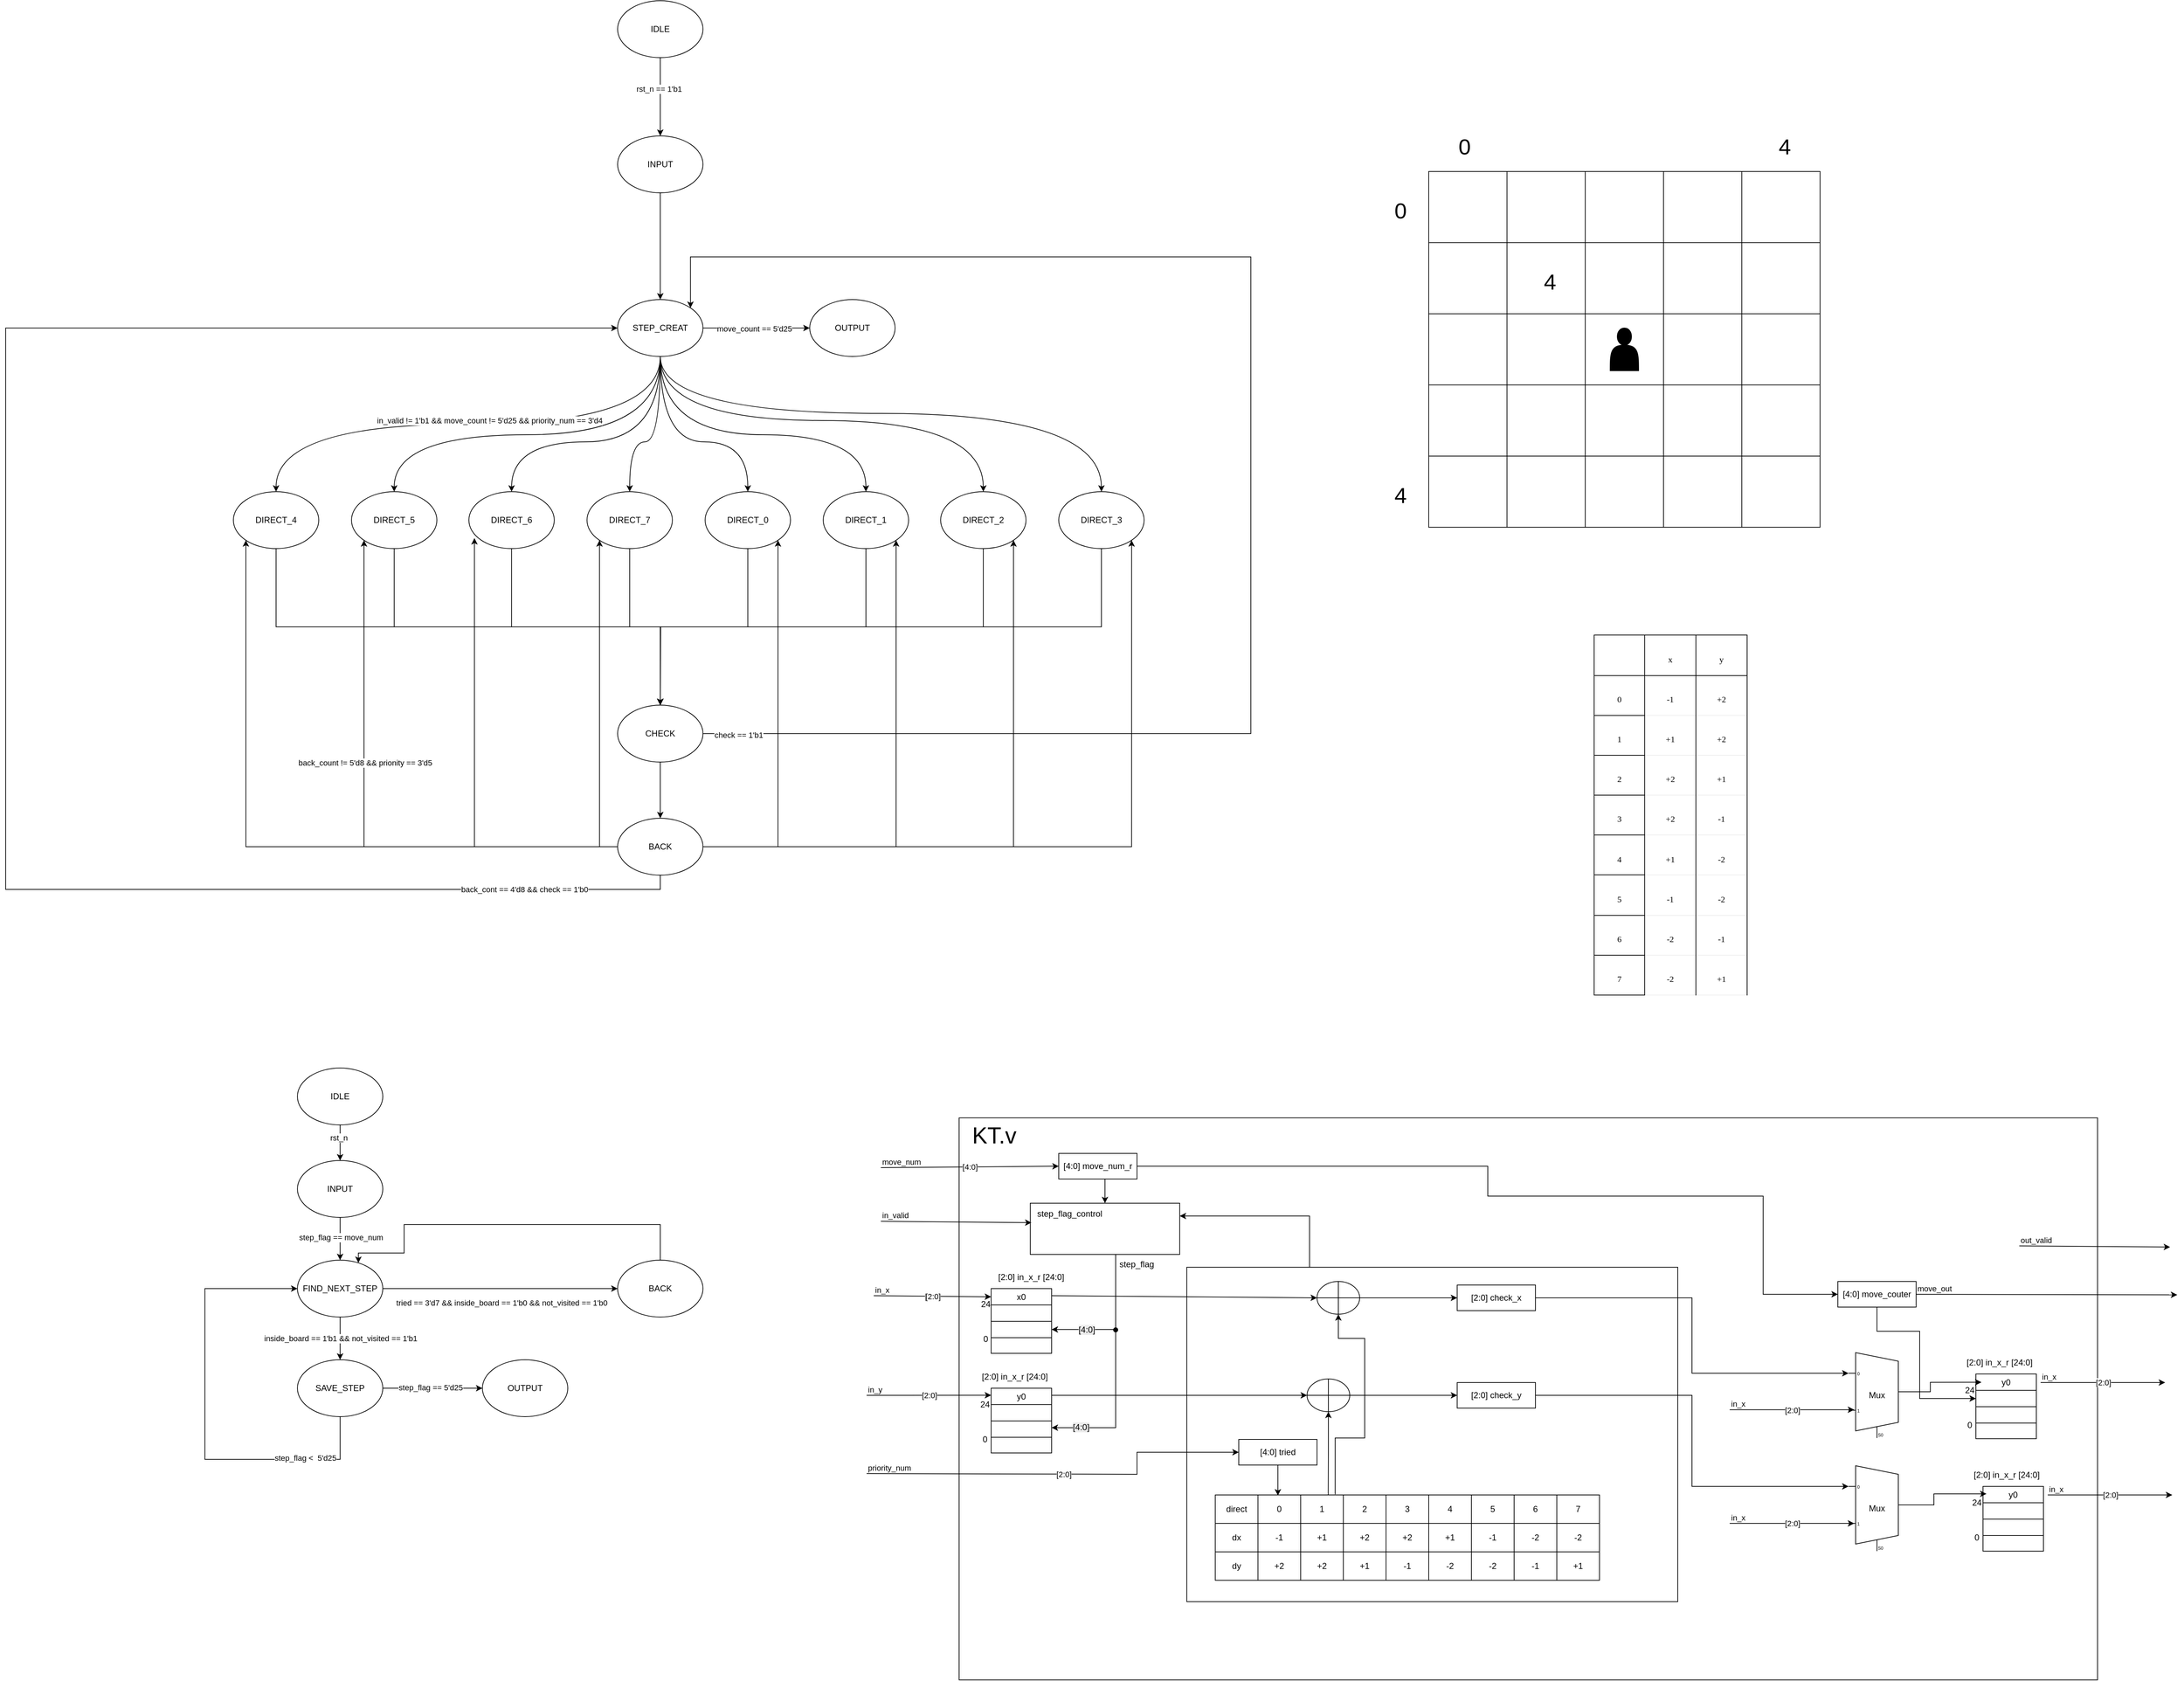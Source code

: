 <mxfile version="28.0.1">
  <diagram name="第 1 页" id="wlGB5aXU49AVaNt8Bv_F">
    <mxGraphModel dx="2425" dy="838" grid="1" gridSize="10" guides="1" tooltips="1" connect="1" arrows="1" fold="1" page="1" pageScale="1" pageWidth="827" pageHeight="1169" math="0" shadow="0">
      <root>
        <mxCell id="0" />
        <mxCell id="1" parent="0" />
        <mxCell id="Bd6Kh7NZ5qMbbaEDf5SR-8" value="" style="rounded=0;whiteSpace=wrap;html=1;" vertex="1" parent="1">
          <mxGeometry x="810" y="1590" width="1600" height="790" as="geometry" />
        </mxCell>
        <mxCell id="3W7JAmCNGLFrmBNTn6TP-236" style="edgeStyle=orthogonalEdgeStyle;rounded=0;orthogonalLoop=1;jettySize=auto;html=1;exitX=0.5;exitY=1;exitDx=0;exitDy=0;" parent="1" source="zN2_1YvV45dY4rmlN28b-1" target="3W7JAmCNGLFrmBNTn6TP-235" edge="1">
          <mxGeometry relative="1" as="geometry" />
        </mxCell>
        <mxCell id="3W7JAmCNGLFrmBNTn6TP-238" value="rst_n == 1&#39;b1" style="edgeLabel;html=1;align=center;verticalAlign=middle;resizable=0;points=[];" parent="3W7JAmCNGLFrmBNTn6TP-236" vertex="1" connectable="0">
          <mxGeometry x="-0.199" y="-2" relative="1" as="geometry">
            <mxPoint as="offset" />
          </mxGeometry>
        </mxCell>
        <mxCell id="zN2_1YvV45dY4rmlN28b-1" value="IDLE" style="ellipse;whiteSpace=wrap;html=1;" parent="1" vertex="1">
          <mxGeometry x="330" y="20" width="120" height="80" as="geometry" />
        </mxCell>
        <mxCell id="zN2_1YvV45dY4rmlN28b-67" style="edgeStyle=orthogonalEdgeStyle;rounded=0;orthogonalLoop=1;jettySize=auto;html=1;exitX=1;exitY=0.5;exitDx=0;exitDy=0;entryX=0;entryY=0.5;entryDx=0;entryDy=0;" parent="1" source="zN2_1YvV45dY4rmlN28b-6" target="zN2_1YvV45dY4rmlN28b-68" edge="1">
          <mxGeometry relative="1" as="geometry">
            <mxPoint x="590" y="479.714" as="targetPoint" />
          </mxGeometry>
        </mxCell>
        <mxCell id="zN2_1YvV45dY4rmlN28b-112" value="move_count == 5&#39;d25" style="edgeLabel;html=1;align=center;verticalAlign=middle;resizable=0;points=[];" parent="zN2_1YvV45dY4rmlN28b-67" vertex="1" connectable="0">
          <mxGeometry x="-0.044" y="-1" relative="1" as="geometry">
            <mxPoint as="offset" />
          </mxGeometry>
        </mxCell>
        <mxCell id="zN2_1YvV45dY4rmlN28b-85" style="edgeStyle=orthogonalEdgeStyle;rounded=0;orthogonalLoop=1;jettySize=auto;html=1;exitX=0.5;exitY=1;exitDx=0;exitDy=0;curved=1;" parent="1" source="zN2_1YvV45dY4rmlN28b-6" target="zN2_1YvV45dY4rmlN28b-16" edge="1">
          <mxGeometry relative="1" as="geometry">
            <Array as="points">
              <mxPoint x="390" y="640" />
              <mxPoint x="347" y="640" />
            </Array>
          </mxGeometry>
        </mxCell>
        <mxCell id="zN2_1YvV45dY4rmlN28b-86" style="edgeStyle=orthogonalEdgeStyle;rounded=0;orthogonalLoop=1;jettySize=auto;html=1;exitX=0.5;exitY=1;exitDx=0;exitDy=0;curved=1;" parent="1" source="zN2_1YvV45dY4rmlN28b-6" target="zN2_1YvV45dY4rmlN28b-17" edge="1">
          <mxGeometry relative="1" as="geometry">
            <Array as="points">
              <mxPoint x="390" y="640" />
              <mxPoint x="181" y="640" />
            </Array>
          </mxGeometry>
        </mxCell>
        <mxCell id="zN2_1YvV45dY4rmlN28b-87" style="edgeStyle=orthogonalEdgeStyle;rounded=0;orthogonalLoop=1;jettySize=auto;html=1;exitX=0.5;exitY=1;exitDx=0;exitDy=0;curved=1;" parent="1" source="zN2_1YvV45dY4rmlN28b-6" target="zN2_1YvV45dY4rmlN28b-15" edge="1">
          <mxGeometry relative="1" as="geometry">
            <Array as="points">
              <mxPoint x="390" y="630" />
              <mxPoint x="16" y="630" />
            </Array>
          </mxGeometry>
        </mxCell>
        <mxCell id="zN2_1YvV45dY4rmlN28b-88" style="edgeStyle=orthogonalEdgeStyle;rounded=0;orthogonalLoop=1;jettySize=auto;html=1;exitX=0.5;exitY=1;exitDx=0;exitDy=0;entryX=0.5;entryY=0;entryDx=0;entryDy=0;curved=1;" parent="1" source="zN2_1YvV45dY4rmlN28b-6" target="zN2_1YvV45dY4rmlN28b-12" edge="1">
          <mxGeometry relative="1" as="geometry" />
        </mxCell>
        <mxCell id="zN2_1YvV45dY4rmlN28b-113" value="in_valid != 1&#39;b1 &amp;amp;&amp;amp; move_count != 5&#39;d25 &amp;amp;&amp;amp;&amp;nbsp;priority_num == 3&#39;d4" style="edgeLabel;html=1;align=center;verticalAlign=middle;resizable=0;points=[];" parent="zN2_1YvV45dY4rmlN28b-88" vertex="1" connectable="0">
          <mxGeometry x="-0.18" y="-3" relative="1" as="geometry">
            <mxPoint x="-36" y="-2" as="offset" />
          </mxGeometry>
        </mxCell>
        <mxCell id="zN2_1YvV45dY4rmlN28b-89" style="edgeStyle=orthogonalEdgeStyle;rounded=0;orthogonalLoop=1;jettySize=auto;html=1;exitX=0.5;exitY=1;exitDx=0;exitDy=0;entryX=0.5;entryY=0;entryDx=0;entryDy=0;curved=1;" parent="1" source="zN2_1YvV45dY4rmlN28b-6" target="zN2_1YvV45dY4rmlN28b-13" edge="1">
          <mxGeometry relative="1" as="geometry">
            <Array as="points">
              <mxPoint x="390" y="610" />
              <mxPoint x="844" y="610" />
            </Array>
          </mxGeometry>
        </mxCell>
        <mxCell id="zN2_1YvV45dY4rmlN28b-90" style="edgeStyle=orthogonalEdgeStyle;rounded=0;orthogonalLoop=1;jettySize=auto;html=1;exitX=0.5;exitY=1;exitDx=0;exitDy=0;entryX=0.5;entryY=0;entryDx=0;entryDy=0;curved=1;" parent="1" source="zN2_1YvV45dY4rmlN28b-6" target="zN2_1YvV45dY4rmlN28b-11" edge="1">
          <mxGeometry relative="1" as="geometry">
            <Array as="points">
              <mxPoint x="390" y="600" />
              <mxPoint x="1010" y="600" />
            </Array>
          </mxGeometry>
        </mxCell>
        <mxCell id="zN2_1YvV45dY4rmlN28b-91" style="edgeStyle=orthogonalEdgeStyle;rounded=0;orthogonalLoop=1;jettySize=auto;html=1;exitX=0.5;exitY=1;exitDx=0;exitDy=0;entryX=0.5;entryY=0;entryDx=0;entryDy=0;curved=1;" parent="1" source="zN2_1YvV45dY4rmlN28b-6" target="zN2_1YvV45dY4rmlN28b-8" edge="1">
          <mxGeometry relative="1" as="geometry">
            <Array as="points">
              <mxPoint x="390" y="640" />
              <mxPoint x="513" y="640" />
            </Array>
          </mxGeometry>
        </mxCell>
        <mxCell id="zN2_1YvV45dY4rmlN28b-92" style="edgeStyle=orthogonalEdgeStyle;rounded=0;orthogonalLoop=1;jettySize=auto;html=1;exitX=0.5;exitY=1;exitDx=0;exitDy=0;entryX=0.5;entryY=0;entryDx=0;entryDy=0;curved=1;" parent="1" source="zN2_1YvV45dY4rmlN28b-6" target="zN2_1YvV45dY4rmlN28b-14" edge="1">
          <mxGeometry relative="1" as="geometry">
            <Array as="points">
              <mxPoint x="390" y="630" />
              <mxPoint x="679" y="630" />
            </Array>
          </mxGeometry>
        </mxCell>
        <mxCell id="zN2_1YvV45dY4rmlN28b-6" value="STEP_CREAT" style="ellipse;whiteSpace=wrap;html=1;" parent="1" vertex="1">
          <mxGeometry x="330" y="440" width="120" height="80" as="geometry" />
        </mxCell>
        <mxCell id="zN2_1YvV45dY4rmlN28b-97" style="edgeStyle=orthogonalEdgeStyle;rounded=0;orthogonalLoop=1;jettySize=auto;html=1;exitX=0.5;exitY=1;exitDx=0;exitDy=0;entryX=0.5;entryY=0;entryDx=0;entryDy=0;" parent="1" source="zN2_1YvV45dY4rmlN28b-8" target="zN2_1YvV45dY4rmlN28b-35" edge="1">
          <mxGeometry relative="1" as="geometry" />
        </mxCell>
        <mxCell id="zN2_1YvV45dY4rmlN28b-8" value="DIRECT_0" style="ellipse;whiteSpace=wrap;html=1;" parent="1" vertex="1">
          <mxGeometry x="453" y="710" width="120" height="80" as="geometry" />
        </mxCell>
        <mxCell id="zN2_1YvV45dY4rmlN28b-100" style="edgeStyle=orthogonalEdgeStyle;rounded=0;orthogonalLoop=1;jettySize=auto;html=1;exitX=0.5;exitY=1;exitDx=0;exitDy=0;entryX=0.5;entryY=0;entryDx=0;entryDy=0;" parent="1" source="zN2_1YvV45dY4rmlN28b-11" target="zN2_1YvV45dY4rmlN28b-35" edge="1">
          <mxGeometry relative="1" as="geometry" />
        </mxCell>
        <mxCell id="zN2_1YvV45dY4rmlN28b-11" value="DIRECT_3" style="ellipse;whiteSpace=wrap;html=1;" parent="1" vertex="1">
          <mxGeometry x="950" y="710" width="120" height="80" as="geometry" />
        </mxCell>
        <mxCell id="zN2_1YvV45dY4rmlN28b-93" style="edgeStyle=orthogonalEdgeStyle;rounded=0;orthogonalLoop=1;jettySize=auto;html=1;exitX=0.5;exitY=1;exitDx=0;exitDy=0;entryX=0.5;entryY=0;entryDx=0;entryDy=0;" parent="1" source="zN2_1YvV45dY4rmlN28b-12" target="zN2_1YvV45dY4rmlN28b-35" edge="1">
          <mxGeometry relative="1" as="geometry" />
        </mxCell>
        <mxCell id="zN2_1YvV45dY4rmlN28b-12" value="DIRECT_4" style="ellipse;whiteSpace=wrap;html=1;" parent="1" vertex="1">
          <mxGeometry x="-210" y="710" width="120" height="80" as="geometry" />
        </mxCell>
        <mxCell id="zN2_1YvV45dY4rmlN28b-99" style="edgeStyle=orthogonalEdgeStyle;rounded=0;orthogonalLoop=1;jettySize=auto;html=1;exitX=0.5;exitY=1;exitDx=0;exitDy=0;entryX=0.5;entryY=0;entryDx=0;entryDy=0;" parent="1" source="zN2_1YvV45dY4rmlN28b-13" target="zN2_1YvV45dY4rmlN28b-35" edge="1">
          <mxGeometry relative="1" as="geometry" />
        </mxCell>
        <mxCell id="zN2_1YvV45dY4rmlN28b-13" value="DIRECT_2" style="ellipse;whiteSpace=wrap;html=1;" parent="1" vertex="1">
          <mxGeometry x="784" y="710" width="120" height="80" as="geometry" />
        </mxCell>
        <mxCell id="zN2_1YvV45dY4rmlN28b-98" style="edgeStyle=orthogonalEdgeStyle;rounded=0;orthogonalLoop=1;jettySize=auto;html=1;exitX=0.5;exitY=1;exitDx=0;exitDy=0;" parent="1" source="zN2_1YvV45dY4rmlN28b-14" target="zN2_1YvV45dY4rmlN28b-35" edge="1">
          <mxGeometry relative="1" as="geometry" />
        </mxCell>
        <mxCell id="zN2_1YvV45dY4rmlN28b-14" value="DIRECT_1" style="ellipse;whiteSpace=wrap;html=1;" parent="1" vertex="1">
          <mxGeometry x="619" y="710" width="120" height="80" as="geometry" />
        </mxCell>
        <mxCell id="zN2_1YvV45dY4rmlN28b-96" style="edgeStyle=orthogonalEdgeStyle;rounded=0;orthogonalLoop=1;jettySize=auto;html=1;exitX=0.5;exitY=1;exitDx=0;exitDy=0;entryX=0.5;entryY=0;entryDx=0;entryDy=0;" parent="1" source="zN2_1YvV45dY4rmlN28b-16" target="zN2_1YvV45dY4rmlN28b-35" edge="1">
          <mxGeometry relative="1" as="geometry" />
        </mxCell>
        <mxCell id="zN2_1YvV45dY4rmlN28b-16" value="DIRECT_7" style="ellipse;whiteSpace=wrap;html=1;" parent="1" vertex="1">
          <mxGeometry x="287" y="710" width="120" height="80" as="geometry" />
        </mxCell>
        <mxCell id="zN2_1YvV45dY4rmlN28b-95" style="edgeStyle=orthogonalEdgeStyle;rounded=0;orthogonalLoop=1;jettySize=auto;html=1;exitX=0.5;exitY=1;exitDx=0;exitDy=0;" parent="1" source="zN2_1YvV45dY4rmlN28b-17" edge="1">
          <mxGeometry relative="1" as="geometry">
            <mxPoint x="390" y="1010" as="targetPoint" />
          </mxGeometry>
        </mxCell>
        <mxCell id="zN2_1YvV45dY4rmlN28b-17" value="DIRECT_6" style="ellipse;whiteSpace=wrap;html=1;" parent="1" vertex="1">
          <mxGeometry x="121" y="710" width="120" height="80" as="geometry" />
        </mxCell>
        <mxCell id="zN2_1YvV45dY4rmlN28b-101" style="edgeStyle=orthogonalEdgeStyle;rounded=0;orthogonalLoop=1;jettySize=auto;html=1;exitX=0.5;exitY=1;exitDx=0;exitDy=0;" parent="1" source="zN2_1YvV45dY4rmlN28b-35" target="zN2_1YvV45dY4rmlN28b-44" edge="1">
          <mxGeometry relative="1" as="geometry" />
        </mxCell>
        <mxCell id="zN2_1YvV45dY4rmlN28b-117" style="edgeStyle=orthogonalEdgeStyle;rounded=0;orthogonalLoop=1;jettySize=auto;html=1;exitX=1;exitY=0.5;exitDx=0;exitDy=0;entryX=1;entryY=0;entryDx=0;entryDy=0;" parent="1" source="zN2_1YvV45dY4rmlN28b-35" target="zN2_1YvV45dY4rmlN28b-6" edge="1">
          <mxGeometry relative="1" as="geometry">
            <Array as="points">
              <mxPoint x="1220" y="1050" />
              <mxPoint x="1220" y="380" />
              <mxPoint x="432" y="380" />
            </Array>
          </mxGeometry>
        </mxCell>
        <mxCell id="zN2_1YvV45dY4rmlN28b-118" value="check == 1&#39;b1" style="edgeLabel;html=1;align=center;verticalAlign=middle;resizable=0;points=[];" parent="zN2_1YvV45dY4rmlN28b-117" vertex="1" connectable="0">
          <mxGeometry x="-0.957" y="-2" relative="1" as="geometry">
            <mxPoint as="offset" />
          </mxGeometry>
        </mxCell>
        <mxCell id="zN2_1YvV45dY4rmlN28b-35" value="CHECK" style="ellipse;whiteSpace=wrap;html=1;" parent="1" vertex="1">
          <mxGeometry x="330" y="1010" width="120" height="80" as="geometry" />
        </mxCell>
        <mxCell id="zN2_1YvV45dY4rmlN28b-102" style="edgeStyle=orthogonalEdgeStyle;rounded=0;orthogonalLoop=1;jettySize=auto;html=1;exitX=0.5;exitY=1;exitDx=0;exitDy=0;entryX=0;entryY=0.5;entryDx=0;entryDy=0;" parent="1" source="zN2_1YvV45dY4rmlN28b-44" target="zN2_1YvV45dY4rmlN28b-6" edge="1">
          <mxGeometry relative="1" as="geometry">
            <Array as="points">
              <mxPoint x="390" y="1269" />
              <mxPoint x="-530" y="1269" />
              <mxPoint x="-530" y="480" />
            </Array>
          </mxGeometry>
        </mxCell>
        <mxCell id="zN2_1YvV45dY4rmlN28b-116" value="back_cont == 4&#39;d8 &amp;amp;&amp;amp; check == 1&#39;b0" style="edgeLabel;html=1;align=center;verticalAlign=middle;resizable=0;points=[];" parent="zN2_1YvV45dY4rmlN28b-102" vertex="1" connectable="0">
          <mxGeometry x="-0.837" relative="1" as="geometry">
            <mxPoint as="offset" />
          </mxGeometry>
        </mxCell>
        <mxCell id="zN2_1YvV45dY4rmlN28b-103" style="edgeStyle=orthogonalEdgeStyle;rounded=0;orthogonalLoop=1;jettySize=auto;html=1;exitX=0;exitY=0.5;exitDx=0;exitDy=0;entryX=0;entryY=1;entryDx=0;entryDy=0;" parent="1" source="zN2_1YvV45dY4rmlN28b-44" target="zN2_1YvV45dY4rmlN28b-12" edge="1">
          <mxGeometry relative="1" as="geometry" />
        </mxCell>
        <mxCell id="zN2_1YvV45dY4rmlN28b-104" style="edgeStyle=orthogonalEdgeStyle;rounded=0;orthogonalLoop=1;jettySize=auto;html=1;exitX=0;exitY=0.5;exitDx=0;exitDy=0;entryX=0;entryY=1;entryDx=0;entryDy=0;" parent="1" source="zN2_1YvV45dY4rmlN28b-44" target="zN2_1YvV45dY4rmlN28b-15" edge="1">
          <mxGeometry relative="1" as="geometry" />
        </mxCell>
        <mxCell id="zN2_1YvV45dY4rmlN28b-119" value="back_count != 5&#39;d8 &amp;amp;&amp;amp; prionity == 3&#39;d5" style="edgeLabel;html=1;align=center;verticalAlign=middle;resizable=0;points=[];" parent="zN2_1YvV45dY4rmlN28b-104" vertex="1" connectable="0">
          <mxGeometry x="0.207" y="-1" relative="1" as="geometry">
            <mxPoint as="offset" />
          </mxGeometry>
        </mxCell>
        <mxCell id="zN2_1YvV45dY4rmlN28b-106" style="edgeStyle=orthogonalEdgeStyle;rounded=0;orthogonalLoop=1;jettySize=auto;html=1;exitX=0;exitY=0.5;exitDx=0;exitDy=0;entryX=0;entryY=1;entryDx=0;entryDy=0;" parent="1" source="zN2_1YvV45dY4rmlN28b-44" target="zN2_1YvV45dY4rmlN28b-16" edge="1">
          <mxGeometry relative="1" as="geometry" />
        </mxCell>
        <mxCell id="zN2_1YvV45dY4rmlN28b-107" style="edgeStyle=orthogonalEdgeStyle;rounded=0;orthogonalLoop=1;jettySize=auto;html=1;exitX=1;exitY=0.5;exitDx=0;exitDy=0;entryX=1;entryY=1;entryDx=0;entryDy=0;" parent="1" source="zN2_1YvV45dY4rmlN28b-44" target="zN2_1YvV45dY4rmlN28b-8" edge="1">
          <mxGeometry relative="1" as="geometry" />
        </mxCell>
        <mxCell id="zN2_1YvV45dY4rmlN28b-108" style="edgeStyle=orthogonalEdgeStyle;rounded=0;orthogonalLoop=1;jettySize=auto;html=1;exitX=1;exitY=0.5;exitDx=0;exitDy=0;entryX=1;entryY=1;entryDx=0;entryDy=0;" parent="1" source="zN2_1YvV45dY4rmlN28b-44" target="zN2_1YvV45dY4rmlN28b-14" edge="1">
          <mxGeometry relative="1" as="geometry" />
        </mxCell>
        <mxCell id="zN2_1YvV45dY4rmlN28b-109" style="edgeStyle=orthogonalEdgeStyle;rounded=0;orthogonalLoop=1;jettySize=auto;html=1;exitX=1;exitY=0.5;exitDx=0;exitDy=0;entryX=1;entryY=1;entryDx=0;entryDy=0;" parent="1" source="zN2_1YvV45dY4rmlN28b-44" target="zN2_1YvV45dY4rmlN28b-13" edge="1">
          <mxGeometry relative="1" as="geometry" />
        </mxCell>
        <mxCell id="zN2_1YvV45dY4rmlN28b-110" style="edgeStyle=orthogonalEdgeStyle;rounded=0;orthogonalLoop=1;jettySize=auto;html=1;exitX=1;exitY=0.5;exitDx=0;exitDy=0;entryX=1;entryY=1;entryDx=0;entryDy=0;" parent="1" source="zN2_1YvV45dY4rmlN28b-44" target="zN2_1YvV45dY4rmlN28b-11" edge="1">
          <mxGeometry relative="1" as="geometry" />
        </mxCell>
        <mxCell id="zN2_1YvV45dY4rmlN28b-44" value="BACK" style="ellipse;whiteSpace=wrap;html=1;" parent="1" vertex="1">
          <mxGeometry x="330" y="1169" width="120" height="80" as="geometry" />
        </mxCell>
        <mxCell id="zN2_1YvV45dY4rmlN28b-68" value="OUTPUT" style="ellipse;whiteSpace=wrap;html=1;" parent="1" vertex="1">
          <mxGeometry x="600" y="440" width="120" height="80" as="geometry" />
        </mxCell>
        <mxCell id="zN2_1YvV45dY4rmlN28b-94" style="edgeStyle=orthogonalEdgeStyle;rounded=0;orthogonalLoop=1;jettySize=auto;html=1;exitX=0.5;exitY=1;exitDx=0;exitDy=0;entryX=0.5;entryY=0;entryDx=0;entryDy=0;" parent="1" source="zN2_1YvV45dY4rmlN28b-15" target="zN2_1YvV45dY4rmlN28b-35" edge="1">
          <mxGeometry relative="1" as="geometry" />
        </mxCell>
        <mxCell id="zN2_1YvV45dY4rmlN28b-15" value="DIRECT_5" style="ellipse;whiteSpace=wrap;html=1;" parent="1" vertex="1">
          <mxGeometry x="-44" y="710" width="120" height="80" as="geometry" />
        </mxCell>
        <mxCell id="zN2_1YvV45dY4rmlN28b-105" style="edgeStyle=orthogonalEdgeStyle;rounded=0;orthogonalLoop=1;jettySize=auto;html=1;exitX=0;exitY=0.5;exitDx=0;exitDy=0;entryX=0.065;entryY=0.816;entryDx=0;entryDy=0;entryPerimeter=0;" parent="1" source="zN2_1YvV45dY4rmlN28b-44" target="zN2_1YvV45dY4rmlN28b-17" edge="1">
          <mxGeometry relative="1" as="geometry" />
        </mxCell>
        <mxCell id="3W7JAmCNGLFrmBNTn6TP-198" value="" style="shape=table;startSize=0;container=1;collapsible=0;childLayout=tableLayout;" parent="1" vertex="1">
          <mxGeometry x="1470" y="260" width="550" height="500" as="geometry" />
        </mxCell>
        <mxCell id="3W7JAmCNGLFrmBNTn6TP-199" value="" style="shape=tableRow;horizontal=0;startSize=0;swimlaneHead=0;swimlaneBody=0;strokeColor=inherit;top=0;left=0;bottom=0;right=0;collapsible=0;dropTarget=0;fillColor=none;points=[[0,0.5],[1,0.5]];portConstraint=eastwest;" parent="3W7JAmCNGLFrmBNTn6TP-198" vertex="1">
          <mxGeometry width="550" height="100" as="geometry" />
        </mxCell>
        <mxCell id="3W7JAmCNGLFrmBNTn6TP-200" value="" style="shape=partialRectangle;html=1;whiteSpace=wrap;connectable=0;strokeColor=inherit;overflow=hidden;fillColor=none;top=0;left=0;bottom=0;right=0;pointerEvents=1;" parent="3W7JAmCNGLFrmBNTn6TP-199" vertex="1">
          <mxGeometry width="110" height="100" as="geometry">
            <mxRectangle width="110" height="100" as="alternateBounds" />
          </mxGeometry>
        </mxCell>
        <mxCell id="3W7JAmCNGLFrmBNTn6TP-201" value="" style="shape=partialRectangle;html=1;whiteSpace=wrap;connectable=0;strokeColor=inherit;overflow=hidden;fillColor=none;top=0;left=0;bottom=0;right=0;pointerEvents=1;" parent="3W7JAmCNGLFrmBNTn6TP-199" vertex="1">
          <mxGeometry x="110" width="110" height="100" as="geometry">
            <mxRectangle width="110" height="100" as="alternateBounds" />
          </mxGeometry>
        </mxCell>
        <mxCell id="3W7JAmCNGLFrmBNTn6TP-202" value="" style="shape=partialRectangle;html=1;whiteSpace=wrap;connectable=0;strokeColor=inherit;overflow=hidden;fillColor=none;top=0;left=0;bottom=0;right=0;pointerEvents=1;" parent="3W7JAmCNGLFrmBNTn6TP-199" vertex="1">
          <mxGeometry x="220" width="110" height="100" as="geometry">
            <mxRectangle width="110" height="100" as="alternateBounds" />
          </mxGeometry>
        </mxCell>
        <mxCell id="3W7JAmCNGLFrmBNTn6TP-203" value="" style="shape=partialRectangle;html=1;whiteSpace=wrap;connectable=0;strokeColor=inherit;overflow=hidden;fillColor=none;top=0;left=0;bottom=0;right=0;pointerEvents=1;" parent="3W7JAmCNGLFrmBNTn6TP-199" vertex="1">
          <mxGeometry x="330" width="110" height="100" as="geometry">
            <mxRectangle width="110" height="100" as="alternateBounds" />
          </mxGeometry>
        </mxCell>
        <mxCell id="3W7JAmCNGLFrmBNTn6TP-204" value="" style="shape=partialRectangle;html=1;whiteSpace=wrap;connectable=0;strokeColor=inherit;overflow=hidden;fillColor=none;top=0;left=0;bottom=0;right=0;pointerEvents=1;" parent="3W7JAmCNGLFrmBNTn6TP-199" vertex="1">
          <mxGeometry x="440" width="110" height="100" as="geometry">
            <mxRectangle width="110" height="100" as="alternateBounds" />
          </mxGeometry>
        </mxCell>
        <mxCell id="3W7JAmCNGLFrmBNTn6TP-205" value="" style="shape=tableRow;horizontal=0;startSize=0;swimlaneHead=0;swimlaneBody=0;strokeColor=inherit;top=0;left=0;bottom=0;right=0;collapsible=0;dropTarget=0;fillColor=none;points=[[0,0.5],[1,0.5]];portConstraint=eastwest;" parent="3W7JAmCNGLFrmBNTn6TP-198" vertex="1">
          <mxGeometry y="100" width="550" height="100" as="geometry" />
        </mxCell>
        <mxCell id="3W7JAmCNGLFrmBNTn6TP-206" value="" style="shape=partialRectangle;html=1;whiteSpace=wrap;connectable=0;strokeColor=inherit;overflow=hidden;fillColor=none;top=0;left=0;bottom=0;right=0;pointerEvents=1;" parent="3W7JAmCNGLFrmBNTn6TP-205" vertex="1">
          <mxGeometry width="110" height="100" as="geometry">
            <mxRectangle width="110" height="100" as="alternateBounds" />
          </mxGeometry>
        </mxCell>
        <mxCell id="3W7JAmCNGLFrmBNTn6TP-207" value="" style="shape=partialRectangle;html=1;whiteSpace=wrap;connectable=0;strokeColor=inherit;overflow=hidden;fillColor=none;top=0;left=0;bottom=0;right=0;pointerEvents=1;" parent="3W7JAmCNGLFrmBNTn6TP-205" vertex="1">
          <mxGeometry x="110" width="110" height="100" as="geometry">
            <mxRectangle width="110" height="100" as="alternateBounds" />
          </mxGeometry>
        </mxCell>
        <mxCell id="3W7JAmCNGLFrmBNTn6TP-208" value="" style="shape=partialRectangle;html=1;whiteSpace=wrap;connectable=0;strokeColor=inherit;overflow=hidden;fillColor=none;top=0;left=0;bottom=0;right=0;pointerEvents=1;" parent="3W7JAmCNGLFrmBNTn6TP-205" vertex="1">
          <mxGeometry x="220" width="110" height="100" as="geometry">
            <mxRectangle width="110" height="100" as="alternateBounds" />
          </mxGeometry>
        </mxCell>
        <mxCell id="3W7JAmCNGLFrmBNTn6TP-209" value="" style="shape=partialRectangle;html=1;whiteSpace=wrap;connectable=0;strokeColor=inherit;overflow=hidden;fillColor=none;top=0;left=0;bottom=0;right=0;pointerEvents=1;" parent="3W7JAmCNGLFrmBNTn6TP-205" vertex="1">
          <mxGeometry x="330" width="110" height="100" as="geometry">
            <mxRectangle width="110" height="100" as="alternateBounds" />
          </mxGeometry>
        </mxCell>
        <mxCell id="3W7JAmCNGLFrmBNTn6TP-210" value="" style="shape=partialRectangle;html=1;whiteSpace=wrap;connectable=0;strokeColor=inherit;overflow=hidden;fillColor=none;top=0;left=0;bottom=0;right=0;pointerEvents=1;" parent="3W7JAmCNGLFrmBNTn6TP-205" vertex="1">
          <mxGeometry x="440" width="110" height="100" as="geometry">
            <mxRectangle width="110" height="100" as="alternateBounds" />
          </mxGeometry>
        </mxCell>
        <mxCell id="3W7JAmCNGLFrmBNTn6TP-211" value="" style="shape=tableRow;horizontal=0;startSize=0;swimlaneHead=0;swimlaneBody=0;strokeColor=inherit;top=0;left=0;bottom=0;right=0;collapsible=0;dropTarget=0;fillColor=none;points=[[0,0.5],[1,0.5]];portConstraint=eastwest;" parent="3W7JAmCNGLFrmBNTn6TP-198" vertex="1">
          <mxGeometry y="200" width="550" height="100" as="geometry" />
        </mxCell>
        <mxCell id="3W7JAmCNGLFrmBNTn6TP-212" value="" style="shape=partialRectangle;html=1;whiteSpace=wrap;connectable=0;strokeColor=inherit;overflow=hidden;fillColor=none;top=0;left=0;bottom=0;right=0;pointerEvents=1;" parent="3W7JAmCNGLFrmBNTn6TP-211" vertex="1">
          <mxGeometry width="110" height="100" as="geometry">
            <mxRectangle width="110" height="100" as="alternateBounds" />
          </mxGeometry>
        </mxCell>
        <mxCell id="3W7JAmCNGLFrmBNTn6TP-213" value="" style="shape=partialRectangle;html=1;whiteSpace=wrap;connectable=0;strokeColor=inherit;overflow=hidden;fillColor=none;top=0;left=0;bottom=0;right=0;pointerEvents=1;" parent="3W7JAmCNGLFrmBNTn6TP-211" vertex="1">
          <mxGeometry x="110" width="110" height="100" as="geometry">
            <mxRectangle width="110" height="100" as="alternateBounds" />
          </mxGeometry>
        </mxCell>
        <mxCell id="3W7JAmCNGLFrmBNTn6TP-214" value="" style="shape=partialRectangle;html=1;whiteSpace=wrap;connectable=0;strokeColor=inherit;overflow=hidden;fillColor=none;top=0;left=0;bottom=0;right=0;pointerEvents=1;" parent="3W7JAmCNGLFrmBNTn6TP-211" vertex="1">
          <mxGeometry x="220" width="110" height="100" as="geometry">
            <mxRectangle width="110" height="100" as="alternateBounds" />
          </mxGeometry>
        </mxCell>
        <mxCell id="3W7JAmCNGLFrmBNTn6TP-215" value="" style="shape=partialRectangle;html=1;whiteSpace=wrap;connectable=0;strokeColor=inherit;overflow=hidden;fillColor=none;top=0;left=0;bottom=0;right=0;pointerEvents=1;" parent="3W7JAmCNGLFrmBNTn6TP-211" vertex="1">
          <mxGeometry x="330" width="110" height="100" as="geometry">
            <mxRectangle width="110" height="100" as="alternateBounds" />
          </mxGeometry>
        </mxCell>
        <mxCell id="3W7JAmCNGLFrmBNTn6TP-216" value="" style="shape=partialRectangle;html=1;whiteSpace=wrap;connectable=0;strokeColor=inherit;overflow=hidden;fillColor=none;top=0;left=0;bottom=0;right=0;pointerEvents=1;" parent="3W7JAmCNGLFrmBNTn6TP-211" vertex="1">
          <mxGeometry x="440" width="110" height="100" as="geometry">
            <mxRectangle width="110" height="100" as="alternateBounds" />
          </mxGeometry>
        </mxCell>
        <mxCell id="3W7JAmCNGLFrmBNTn6TP-217" value="" style="shape=tableRow;horizontal=0;startSize=0;swimlaneHead=0;swimlaneBody=0;strokeColor=inherit;top=0;left=0;bottom=0;right=0;collapsible=0;dropTarget=0;fillColor=none;points=[[0,0.5],[1,0.5]];portConstraint=eastwest;" parent="3W7JAmCNGLFrmBNTn6TP-198" vertex="1">
          <mxGeometry y="300" width="550" height="100" as="geometry" />
        </mxCell>
        <mxCell id="3W7JAmCNGLFrmBNTn6TP-218" value="" style="shape=partialRectangle;html=1;whiteSpace=wrap;connectable=0;strokeColor=inherit;overflow=hidden;fillColor=none;top=0;left=0;bottom=0;right=0;pointerEvents=1;" parent="3W7JAmCNGLFrmBNTn6TP-217" vertex="1">
          <mxGeometry width="110" height="100" as="geometry">
            <mxRectangle width="110" height="100" as="alternateBounds" />
          </mxGeometry>
        </mxCell>
        <mxCell id="3W7JAmCNGLFrmBNTn6TP-219" value="" style="shape=partialRectangle;html=1;whiteSpace=wrap;connectable=0;strokeColor=inherit;overflow=hidden;fillColor=none;top=0;left=0;bottom=0;right=0;pointerEvents=1;" parent="3W7JAmCNGLFrmBNTn6TP-217" vertex="1">
          <mxGeometry x="110" width="110" height="100" as="geometry">
            <mxRectangle width="110" height="100" as="alternateBounds" />
          </mxGeometry>
        </mxCell>
        <mxCell id="3W7JAmCNGLFrmBNTn6TP-220" value="" style="shape=partialRectangle;html=1;whiteSpace=wrap;connectable=0;strokeColor=inherit;overflow=hidden;fillColor=none;top=0;left=0;bottom=0;right=0;pointerEvents=1;" parent="3W7JAmCNGLFrmBNTn6TP-217" vertex="1">
          <mxGeometry x="220" width="110" height="100" as="geometry">
            <mxRectangle width="110" height="100" as="alternateBounds" />
          </mxGeometry>
        </mxCell>
        <mxCell id="3W7JAmCNGLFrmBNTn6TP-221" value="" style="shape=partialRectangle;html=1;whiteSpace=wrap;connectable=0;strokeColor=inherit;overflow=hidden;fillColor=none;top=0;left=0;bottom=0;right=0;pointerEvents=1;" parent="3W7JAmCNGLFrmBNTn6TP-217" vertex="1">
          <mxGeometry x="330" width="110" height="100" as="geometry">
            <mxRectangle width="110" height="100" as="alternateBounds" />
          </mxGeometry>
        </mxCell>
        <mxCell id="3W7JAmCNGLFrmBNTn6TP-222" value="" style="shape=partialRectangle;html=1;whiteSpace=wrap;connectable=0;strokeColor=inherit;overflow=hidden;fillColor=none;top=0;left=0;bottom=0;right=0;pointerEvents=1;" parent="3W7JAmCNGLFrmBNTn6TP-217" vertex="1">
          <mxGeometry x="440" width="110" height="100" as="geometry">
            <mxRectangle width="110" height="100" as="alternateBounds" />
          </mxGeometry>
        </mxCell>
        <mxCell id="3W7JAmCNGLFrmBNTn6TP-223" value="" style="shape=tableRow;horizontal=0;startSize=0;swimlaneHead=0;swimlaneBody=0;strokeColor=inherit;top=0;left=0;bottom=0;right=0;collapsible=0;dropTarget=0;fillColor=none;points=[[0,0.5],[1,0.5]];portConstraint=eastwest;" parent="3W7JAmCNGLFrmBNTn6TP-198" vertex="1">
          <mxGeometry y="400" width="550" height="100" as="geometry" />
        </mxCell>
        <mxCell id="3W7JAmCNGLFrmBNTn6TP-224" value="" style="shape=partialRectangle;html=1;whiteSpace=wrap;connectable=0;strokeColor=inherit;overflow=hidden;fillColor=none;top=0;left=0;bottom=0;right=0;pointerEvents=1;" parent="3W7JAmCNGLFrmBNTn6TP-223" vertex="1">
          <mxGeometry width="110" height="100" as="geometry">
            <mxRectangle width="110" height="100" as="alternateBounds" />
          </mxGeometry>
        </mxCell>
        <mxCell id="3W7JAmCNGLFrmBNTn6TP-225" value="" style="shape=partialRectangle;html=1;whiteSpace=wrap;connectable=0;strokeColor=inherit;overflow=hidden;fillColor=none;top=0;left=0;bottom=0;right=0;pointerEvents=1;" parent="3W7JAmCNGLFrmBNTn6TP-223" vertex="1">
          <mxGeometry x="110" width="110" height="100" as="geometry">
            <mxRectangle width="110" height="100" as="alternateBounds" />
          </mxGeometry>
        </mxCell>
        <mxCell id="3W7JAmCNGLFrmBNTn6TP-226" value="" style="shape=partialRectangle;html=1;whiteSpace=wrap;connectable=0;strokeColor=inherit;overflow=hidden;fillColor=none;top=0;left=0;bottom=0;right=0;pointerEvents=1;" parent="3W7JAmCNGLFrmBNTn6TP-223" vertex="1">
          <mxGeometry x="220" width="110" height="100" as="geometry">
            <mxRectangle width="110" height="100" as="alternateBounds" />
          </mxGeometry>
        </mxCell>
        <mxCell id="3W7JAmCNGLFrmBNTn6TP-227" value="" style="shape=partialRectangle;html=1;whiteSpace=wrap;connectable=0;strokeColor=inherit;overflow=hidden;fillColor=none;top=0;left=0;bottom=0;right=0;pointerEvents=1;" parent="3W7JAmCNGLFrmBNTn6TP-223" vertex="1">
          <mxGeometry x="330" width="110" height="100" as="geometry">
            <mxRectangle width="110" height="100" as="alternateBounds" />
          </mxGeometry>
        </mxCell>
        <mxCell id="3W7JAmCNGLFrmBNTn6TP-228" value="" style="shape=partialRectangle;html=1;whiteSpace=wrap;connectable=0;strokeColor=inherit;overflow=hidden;fillColor=none;top=0;left=0;bottom=0;right=0;pointerEvents=1;" parent="3W7JAmCNGLFrmBNTn6TP-223" vertex="1">
          <mxGeometry x="440" width="110" height="100" as="geometry">
            <mxRectangle width="110" height="100" as="alternateBounds" />
          </mxGeometry>
        </mxCell>
        <mxCell id="3W7JAmCNGLFrmBNTn6TP-229" value="" style="shape=actor;whiteSpace=wrap;html=1;gradientColor=none;fillColor=#000000;" parent="1" vertex="1">
          <mxGeometry x="1725" y="480" width="40" height="60" as="geometry" />
        </mxCell>
        <mxCell id="3W7JAmCNGLFrmBNTn6TP-230" value="&lt;font style=&quot;font-size: 31px;&quot;&gt;0&lt;/font&gt;" style="text;html=1;align=center;verticalAlign=middle;resizable=0;points=[];autosize=1;strokeColor=none;fillColor=none;" parent="1" vertex="1">
          <mxGeometry x="1410" y="290" width="40" height="50" as="geometry" />
        </mxCell>
        <mxCell id="3W7JAmCNGLFrmBNTn6TP-231" value="&lt;font style=&quot;font-size: 31px;&quot;&gt;4&lt;/font&gt;" style="text;html=1;align=center;verticalAlign=middle;resizable=0;points=[];autosize=1;strokeColor=none;fillColor=none;" parent="1" vertex="1">
          <mxGeometry x="1410" y="690" width="40" height="50" as="geometry" />
        </mxCell>
        <mxCell id="3W7JAmCNGLFrmBNTn6TP-232" value="&lt;font style=&quot;font-size: 31px;&quot;&gt;0&lt;/font&gt;" style="text;html=1;align=center;verticalAlign=middle;resizable=0;points=[];autosize=1;strokeColor=none;fillColor=none;" parent="1" vertex="1">
          <mxGeometry x="1500" y="200" width="40" height="50" as="geometry" />
        </mxCell>
        <mxCell id="3W7JAmCNGLFrmBNTn6TP-233" value="&lt;font style=&quot;font-size: 31px;&quot;&gt;4&lt;/font&gt;" style="text;html=1;align=center;verticalAlign=middle;resizable=0;points=[];autosize=1;strokeColor=none;fillColor=none;" parent="1" vertex="1">
          <mxGeometry x="1950" y="200" width="40" height="50" as="geometry" />
        </mxCell>
        <mxCell id="3W7JAmCNGLFrmBNTn6TP-234" value="&lt;font style=&quot;font-size: 31px;&quot;&gt;4&lt;/font&gt;" style="text;html=1;align=center;verticalAlign=middle;resizable=0;points=[];autosize=1;strokeColor=none;fillColor=none;" parent="1" vertex="1">
          <mxGeometry x="1620" y="390" width="40" height="50" as="geometry" />
        </mxCell>
        <mxCell id="3W7JAmCNGLFrmBNTn6TP-237" style="edgeStyle=orthogonalEdgeStyle;rounded=0;orthogonalLoop=1;jettySize=auto;html=1;exitX=0.5;exitY=1;exitDx=0;exitDy=0;entryX=0.5;entryY=0;entryDx=0;entryDy=0;" parent="1" source="3W7JAmCNGLFrmBNTn6TP-235" target="zN2_1YvV45dY4rmlN28b-6" edge="1">
          <mxGeometry relative="1" as="geometry">
            <mxPoint x="393.2" y="430" as="targetPoint" />
          </mxGeometry>
        </mxCell>
        <mxCell id="3W7JAmCNGLFrmBNTn6TP-235" value="INPUT" style="ellipse;whiteSpace=wrap;html=1;" parent="1" vertex="1">
          <mxGeometry x="330" y="210" width="120" height="80" as="geometry" />
        </mxCell>
        <mxCell id="3W7JAmCNGLFrmBNTn6TP-242" value="&lt;br&gt;&lt;table class=&quot;MsoNormalTable&quot; border=&quot;1&quot; cellspacing=&quot;0&quot; cellpadding=&quot;0&quot; width=&quot;216&quot; style=&quot;width:162.0pt;border-collapse:collapse;border:none;mso-border-alt:solid windowtext .5pt;&amp;lt;br/&amp;gt; mso-yfti-tbllook:1184;mso-padding-alt:0cm 1.4pt 0cm 1.4pt;mso-border-insideh:&amp;lt;br/&amp;gt; .5pt solid windowtext;mso-border-insidev:.5pt solid windowtext&quot;&gt;&lt;tbody&gt;&lt;tr style=&quot;mso-yfti-irow:0;mso-yfti-firstrow:yes;height:16.5pt&quot;&gt;&lt;td width=&quot;72&quot; nowrap=&quot;&quot; style=&quot;width: 54pt; border: 1pt solid windowtext; padding: 0cm 1.4pt; height: 16.5pt;&quot;&gt;&lt;/td&gt;&lt;td width=&quot;72&quot; nowrap=&quot;&quot; style=&quot;width: 54pt; border: 1pt solid windowtext; padding: 0cm 1.4pt; height: 16.5pt;&quot;&gt;&lt;br&gt;  &lt;p class=&quot;MsoNormal&quot; align=&quot;center&quot; style=&quot;margin-bottom:0cm;text-align:center;&amp;lt;br/&amp;gt;  line-height:normal;mso-pagination:widow-orphan&quot;&gt;&lt;span lang=&quot;EN-US&quot; style=&quot;font-family: 新細明體, serif; color: black;&quot;&gt;x&lt;/span&gt;&lt;/p&gt;&lt;br&gt;  &lt;/td&gt;  &lt;td width=&quot;72&quot; nowrap=&quot;&quot; style=&quot;width: 54pt; border: 1pt solid windowtext; padding: 0cm 1.4pt; height: 16.5pt;&quot;&gt;&lt;br&gt;  &lt;p class=&quot;MsoNormal&quot; align=&quot;center&quot; style=&quot;margin-bottom:0cm;text-align:center;&amp;lt;br/&amp;gt;  line-height:normal;mso-pagination:widow-orphan&quot;&gt;&lt;span lang=&quot;EN-US&quot; style=&quot;font-family: 新細明體, serif; color: black;&quot;&gt;y&lt;/span&gt;&lt;/p&gt;&lt;br&gt;  &lt;/td&gt; &lt;/tr&gt; &lt;tr style=&quot;mso-yfti-irow:1;height:16.5pt&quot;&gt;  &lt;td width=&quot;72&quot; nowrap=&quot;&quot; style=&quot;width: 54pt; border: 1pt solid windowtext; height: 16.5pt;&quot;&gt;&lt;br&gt;  &lt;p class=&quot;MsoNormal&quot; align=&quot;center&quot; style=&quot;margin-bottom:0cm;text-align:center;&amp;lt;br/&amp;gt;  line-height:normal;mso-pagination:widow-orphan&quot;&gt;&lt;span lang=&quot;EN-US&quot; style=&quot;font-family: 新細明體, serif; color: black;&quot;&gt;0&lt;/span&gt;&lt;/p&gt;&lt;br&gt;  &lt;/td&gt;  &lt;td width=&quot;72&quot; nowrap=&quot;&quot; style=&quot;width: 54pt; border-top: none; border-left: none; border-right: 1pt solid windowtext; padding: 0cm 1.4pt; height: 16.5pt;&quot;&gt;&lt;br&gt;  &lt;p class=&quot;MsoNormal&quot; align=&quot;center&quot; style=&quot;margin-bottom:0cm;text-align:center;&amp;lt;br/&amp;gt;  line-height:normal;mso-pagination:widow-orphan&quot;&gt;&lt;span lang=&quot;EN-US&quot; style=&quot;font-family: 新細明體, serif; color: black;&quot;&gt;-1&lt;/span&gt;&lt;/p&gt;&lt;br&gt;  &lt;/td&gt;  &lt;td width=&quot;72&quot; nowrap=&quot;&quot; style=&quot;width: 54pt; border-top: none; border-left: none; border-right: 1pt solid windowtext; padding: 0cm 1.4pt; height: 16.5pt;&quot;&gt;&lt;br&gt;  &lt;p class=&quot;MsoNormal&quot; align=&quot;center&quot; style=&quot;margin-bottom:0cm;text-align:center;&amp;lt;br/&amp;gt;  line-height:normal;mso-pagination:widow-orphan&quot;&gt;&lt;span lang=&quot;EN-US&quot; style=&quot;font-family: 新細明體, serif; color: black;&quot;&gt;+2&lt;/span&gt;&lt;/p&gt;&lt;br&gt;  &lt;/td&gt; &lt;/tr&gt; &lt;tr style=&quot;mso-yfti-irow:2;height:16.5pt&quot;&gt;  &lt;td width=&quot;72&quot; nowrap=&quot;&quot; style=&quot;width: 54pt; border: 1pt solid windowtext; height: 16.5pt;&quot;&gt;&lt;br&gt;  &lt;p class=&quot;MsoNormal&quot; align=&quot;center&quot; style=&quot;margin-bottom:0cm;text-align:center;&amp;lt;br/&amp;gt;  line-height:normal;mso-pagination:widow-orphan&quot;&gt;&lt;span lang=&quot;EN-US&quot; style=&quot;font-family: 新細明體, serif; color: black;&quot;&gt;1&lt;/span&gt;&lt;/p&gt;&lt;br&gt;  &lt;/td&gt;  &lt;td width=&quot;72&quot; nowrap=&quot;&quot; style=&quot;width: 54pt; border-top: none; border-left: none; border-right: 1pt solid windowtext; padding: 0cm 1.4pt; height: 16.5pt;&quot;&gt;&lt;br&gt;  &lt;p class=&quot;MsoNormal&quot; align=&quot;center&quot; style=&quot;margin-bottom:0cm;text-align:center;&amp;lt;br/&amp;gt;  line-height:normal;mso-pagination:widow-orphan&quot;&gt;&lt;span lang=&quot;EN-US&quot; style=&quot;font-family: 新細明體, serif; color: black;&quot;&gt;+1&lt;/span&gt;&lt;/p&gt;&lt;br&gt;  &lt;/td&gt;  &lt;td width=&quot;72&quot; nowrap=&quot;&quot; style=&quot;width: 54pt; border-top: none; border-left: none; border-right: 1pt solid windowtext; padding: 0cm 1.4pt; height: 16.5pt;&quot;&gt;&lt;br&gt;  &lt;p class=&quot;MsoNormal&quot; align=&quot;center&quot; style=&quot;margin-bottom:0cm;text-align:center;&amp;lt;br/&amp;gt;  line-height:normal;mso-pagination:widow-orphan&quot;&gt;&lt;span lang=&quot;EN-US&quot; style=&quot;font-family: 新細明體, serif; color: black;&quot;&gt;+2&lt;/span&gt;&lt;/p&gt;&lt;br&gt;  &lt;/td&gt; &lt;/tr&gt; &lt;tr style=&quot;mso-yfti-irow:3;height:16.5pt&quot;&gt;  &lt;td width=&quot;72&quot; nowrap=&quot;&quot; style=&quot;width: 54pt; border: 1pt solid windowtext; height: 16.5pt;&quot;&gt;&lt;br&gt;  &lt;p class=&quot;MsoNormal&quot; align=&quot;center&quot; style=&quot;margin-bottom:0cm;text-align:center;&amp;lt;br/&amp;gt;  line-height:normal;mso-pagination:widow-orphan&quot;&gt;&lt;span lang=&quot;EN-US&quot; style=&quot;font-family: 新細明體, serif; color: black;&quot;&gt;2&lt;/span&gt;&lt;/p&gt;&lt;br&gt;  &lt;/td&gt;  &lt;td width=&quot;72&quot; nowrap=&quot;&quot; style=&quot;width: 54pt; border-top: none; border-left: none; border-right: 1pt solid windowtext; padding: 0cm 1.4pt; height: 16.5pt;&quot;&gt;&lt;br&gt;  &lt;p class=&quot;MsoNormal&quot; align=&quot;center&quot; style=&quot;margin-bottom:0cm;text-align:center;&amp;lt;br/&amp;gt;  line-height:normal;mso-pagination:widow-orphan&quot;&gt;&lt;span lang=&quot;EN-US&quot; style=&quot;font-family: 新細明體, serif; color: black;&quot;&gt;+2&lt;/span&gt;&lt;/p&gt;&lt;br&gt;  &lt;/td&gt;  &lt;td width=&quot;72&quot; nowrap=&quot;&quot; style=&quot;width: 54pt; border-top: none; border-left: none; border-right: 1pt solid windowtext; padding: 0cm 1.4pt; height: 16.5pt;&quot;&gt;&lt;br&gt;  &lt;p class=&quot;MsoNormal&quot; align=&quot;center&quot; style=&quot;margin-bottom:0cm;text-align:center;&amp;lt;br/&amp;gt;  line-height:normal;mso-pagination:widow-orphan&quot;&gt;&lt;span lang=&quot;EN-US&quot; style=&quot;font-family: 新細明體, serif; color: black;&quot;&gt;+1&lt;/span&gt;&lt;/p&gt;&lt;br&gt;  &lt;/td&gt; &lt;/tr&gt; &lt;tr style=&quot;mso-yfti-irow:4;height:16.5pt&quot;&gt;  &lt;td width=&quot;72&quot; nowrap=&quot;&quot; style=&quot;width: 54pt; border: 1pt solid windowtext; height: 16.5pt;&quot;&gt;&lt;br&gt;  &lt;p class=&quot;MsoNormal&quot; align=&quot;center&quot; style=&quot;margin-bottom:0cm;text-align:center;&amp;lt;br/&amp;gt;  line-height:normal;mso-pagination:widow-orphan&quot;&gt;&lt;span lang=&quot;EN-US&quot; style=&quot;font-family: 新細明體, serif; color: black;&quot;&gt;3&lt;/span&gt;&lt;/p&gt;&lt;br&gt;  &lt;/td&gt;  &lt;td width=&quot;72&quot; nowrap=&quot;&quot; style=&quot;width: 54pt; border-top: none; border-left: none; border-right: 1pt solid windowtext; padding: 0cm 1.4pt; height: 16.5pt;&quot;&gt;&lt;br&gt;  &lt;p class=&quot;MsoNormal&quot; align=&quot;center&quot; style=&quot;margin-bottom:0cm;text-align:center;&amp;lt;br/&amp;gt;  line-height:normal;mso-pagination:widow-orphan&quot;&gt;&lt;span lang=&quot;EN-US&quot; style=&quot;font-family: 新細明體, serif; color: black;&quot;&gt;+2&lt;/span&gt;&lt;/p&gt;&lt;br&gt;  &lt;/td&gt;  &lt;td width=&quot;72&quot; nowrap=&quot;&quot; style=&quot;width: 54pt; border-top: none; border-left: none; border-right: 1pt solid windowtext; padding: 0cm 1.4pt; height: 16.5pt;&quot;&gt;&lt;br&gt;  &lt;p class=&quot;MsoNormal&quot; align=&quot;center&quot; style=&quot;margin-bottom:0cm;text-align:center;&amp;lt;br/&amp;gt;  line-height:normal;mso-pagination:widow-orphan&quot;&gt;&lt;span lang=&quot;EN-US&quot; style=&quot;font-family: 新細明體, serif; color: black;&quot;&gt;-1&lt;/span&gt;&lt;/p&gt;&lt;br&gt;  &lt;/td&gt; &lt;/tr&gt; &lt;tr style=&quot;mso-yfti-irow:5;height:16.5pt&quot;&gt;  &lt;td width=&quot;72&quot; nowrap=&quot;&quot; style=&quot;width: 54pt; border: 1pt solid windowtext; height: 16.5pt;&quot;&gt;&lt;br&gt;  &lt;p class=&quot;MsoNormal&quot; align=&quot;center&quot; style=&quot;margin-bottom:0cm;text-align:center;&amp;lt;br/&amp;gt;  line-height:normal;mso-pagination:widow-orphan&quot;&gt;&lt;span lang=&quot;EN-US&quot; style=&quot;font-family: 新細明體, serif; color: black;&quot;&gt;4&lt;/span&gt;&lt;/p&gt;&lt;br&gt;  &lt;/td&gt;  &lt;td width=&quot;72&quot; nowrap=&quot;&quot; style=&quot;width: 54pt; border-top: none; border-left: none; border-right: 1pt solid windowtext; padding: 0cm 1.4pt; height: 16.5pt;&quot;&gt;&lt;br&gt;  &lt;p class=&quot;MsoNormal&quot; align=&quot;center&quot; style=&quot;margin-bottom:0cm;text-align:center;&amp;lt;br/&amp;gt;  line-height:normal;mso-pagination:widow-orphan&quot;&gt;&lt;span lang=&quot;EN-US&quot; style=&quot;font-family: 新細明體, serif; color: black;&quot;&gt;+1&lt;/span&gt;&lt;/p&gt;&lt;br&gt;  &lt;/td&gt;  &lt;td width=&quot;72&quot; nowrap=&quot;&quot; style=&quot;width: 54pt; border-top: none; border-left: none; border-right: 1pt solid windowtext; padding: 0cm 1.4pt; height: 16.5pt;&quot;&gt;&lt;br&gt;  &lt;p class=&quot;MsoNormal&quot; align=&quot;center&quot; style=&quot;margin-bottom:0cm;text-align:center;&amp;lt;br/&amp;gt;  line-height:normal;mso-pagination:widow-orphan&quot;&gt;&lt;span lang=&quot;EN-US&quot; style=&quot;font-family: 新細明體, serif; color: black;&quot;&gt;-2&lt;/span&gt;&lt;/p&gt;&lt;br&gt;  &lt;/td&gt; &lt;/tr&gt; &lt;tr style=&quot;mso-yfti-irow:6;height:16.5pt&quot;&gt;  &lt;td width=&quot;72&quot; nowrap=&quot;&quot; style=&quot;width: 54pt; border: 1pt solid windowtext; height: 16.5pt;&quot;&gt;&lt;br&gt;  &lt;p class=&quot;MsoNormal&quot; align=&quot;center&quot; style=&quot;margin-bottom:0cm;text-align:center;&amp;lt;br/&amp;gt;  line-height:normal;mso-pagination:widow-orphan&quot;&gt;&lt;span lang=&quot;EN-US&quot; style=&quot;font-family: 新細明體, serif; color: black;&quot;&gt;5&lt;/span&gt;&lt;/p&gt;&lt;br&gt;  &lt;/td&gt;  &lt;td width=&quot;72&quot; nowrap=&quot;&quot; style=&quot;width: 54pt; border-top: none; border-left: none; border-right: 1pt solid windowtext; padding: 0cm 1.4pt; height: 16.5pt;&quot;&gt;&lt;br&gt;  &lt;p class=&quot;MsoNormal&quot; align=&quot;center&quot; style=&quot;margin-bottom:0cm;text-align:center;&amp;lt;br/&amp;gt;  line-height:normal;mso-pagination:widow-orphan&quot;&gt;&lt;span lang=&quot;EN-US&quot; style=&quot;font-family: 新細明體, serif; color: black;&quot;&gt;-1&lt;/span&gt;&lt;/p&gt;&lt;br&gt;  &lt;/td&gt;  &lt;td width=&quot;72&quot; nowrap=&quot;&quot; style=&quot;width: 54pt; border-top: none; border-left: none; border-right: 1pt solid windowtext; padding: 0cm 1.4pt; height: 16.5pt;&quot;&gt;&lt;br&gt;  &lt;p class=&quot;MsoNormal&quot; align=&quot;center&quot; style=&quot;margin-bottom:0cm;text-align:center;&amp;lt;br/&amp;gt;  line-height:normal;mso-pagination:widow-orphan&quot;&gt;&lt;span lang=&quot;EN-US&quot; style=&quot;font-family: 新細明體, serif; color: black;&quot;&gt;-2&lt;/span&gt;&lt;/p&gt;&lt;br&gt;  &lt;/td&gt; &lt;/tr&gt; &lt;tr style=&quot;mso-yfti-irow:7;height:16.5pt&quot;&gt;  &lt;td width=&quot;72&quot; nowrap=&quot;&quot; style=&quot;width: 54pt; border: 1pt solid windowtext; height: 16.5pt;&quot;&gt;&lt;br&gt;  &lt;p class=&quot;MsoNormal&quot; align=&quot;center&quot; style=&quot;margin-bottom:0cm;text-align:center;&amp;lt;br/&amp;gt;  line-height:normal;mso-pagination:widow-orphan&quot;&gt;&lt;span lang=&quot;EN-US&quot; style=&quot;font-family: 新細明體, serif; color: black;&quot;&gt;6&lt;/span&gt;&lt;/p&gt;&lt;br&gt;  &lt;/td&gt;  &lt;td width=&quot;72&quot; nowrap=&quot;&quot; style=&quot;width: 54pt; border-top: none; border-left: none; border-right: 1pt solid windowtext; padding: 0cm 1.4pt; height: 16.5pt;&quot;&gt;&lt;br&gt;  &lt;p class=&quot;MsoNormal&quot; align=&quot;center&quot; style=&quot;margin-bottom:0cm;text-align:center;&amp;lt;br/&amp;gt;  line-height:normal;mso-pagination:widow-orphan&quot;&gt;&lt;span lang=&quot;EN-US&quot; style=&quot;font-family: 新細明體, serif; color: black;&quot;&gt;-2&lt;/span&gt;&lt;/p&gt;&lt;br&gt;  &lt;/td&gt;  &lt;td width=&quot;72&quot; nowrap=&quot;&quot; style=&quot;width: 54pt; border-top: none; border-left: none; border-right: 1pt solid windowtext; padding: 0cm 1.4pt; height: 16.5pt;&quot;&gt;&lt;br&gt;  &lt;p class=&quot;MsoNormal&quot; align=&quot;center&quot; style=&quot;margin-bottom:0cm;text-align:center;&amp;lt;br/&amp;gt;  line-height:normal;mso-pagination:widow-orphan&quot;&gt;&lt;span lang=&quot;EN-US&quot; style=&quot;font-family: 新細明體, serif; color: black;&quot;&gt;-1&lt;/span&gt;&lt;/p&gt;&lt;br&gt;  &lt;/td&gt; &lt;/tr&gt; &lt;tr style=&quot;mso-yfti-irow:8;mso-yfti-lastrow:yes;height:16.5pt&quot;&gt;  &lt;td width=&quot;72&quot; nowrap=&quot;&quot; style=&quot;width: 54pt; border: 1pt solid windowtext; height: 16.5pt;&quot;&gt;&lt;br&gt;  &lt;p class=&quot;MsoNormal&quot; align=&quot;center&quot; style=&quot;margin-bottom:0cm;text-align:center;&amp;lt;br/&amp;gt;  line-height:normal;mso-pagination:widow-orphan&quot;&gt;&lt;span lang=&quot;EN-US&quot; style=&quot;font-family: 新細明體, serif; color: black;&quot;&gt;7&lt;/span&gt;&lt;/p&gt;&lt;br&gt;  &lt;/td&gt;  &lt;td width=&quot;72&quot; nowrap=&quot;&quot; style=&quot;width: 54pt; border-top: none; border-left: none; border-right: 1pt solid windowtext; padding: 0cm 1.4pt; height: 16.5pt;&quot;&gt;&lt;br&gt;  &lt;p class=&quot;MsoNormal&quot; align=&quot;center&quot; style=&quot;margin-bottom:0cm;text-align:center;&amp;lt;br/&amp;gt;  line-height:normal;mso-pagination:widow-orphan&quot;&gt;&lt;span lang=&quot;EN-US&quot; style=&quot;font-family: 新細明體, serif; color: black;&quot;&gt;-2&lt;/span&gt;&lt;/p&gt;&lt;br&gt;  &lt;/td&gt;  &lt;td width=&quot;72&quot; nowrap=&quot;&quot; style=&quot;width: 54pt; border-top: none; border-left: none; border-right: 1pt solid windowtext; padding: 0cm 1.4pt; height: 16.5pt;&quot;&gt;&lt;br&gt;  &lt;p class=&quot;MsoNormal&quot; align=&quot;center&quot; style=&quot;margin-bottom:0cm;text-align:center;&amp;lt;br/&amp;gt;  line-height:normal;mso-pagination:widow-orphan&quot;&gt;&lt;span lang=&quot;EN-US&quot; style=&quot;font-family: 新細明體, serif; color: black;&quot;&gt;+1&lt;/span&gt;&lt;/p&gt;&lt;br&gt;  &lt;/td&gt; &lt;/tr&gt;&lt;/tbody&gt;&lt;/table&gt;" style="text;whiteSpace=wrap;html=1;" parent="1" vertex="1">
          <mxGeometry x="1700" y="890" width="250" height="530" as="geometry" />
        </mxCell>
        <mxCell id="3W7JAmCNGLFrmBNTn6TP-247" style="edgeStyle=orthogonalEdgeStyle;rounded=0;orthogonalLoop=1;jettySize=auto;html=1;exitX=0.5;exitY=1;exitDx=0;exitDy=0;entryX=0.5;entryY=0;entryDx=0;entryDy=0;" parent="1" source="3W7JAmCNGLFrmBNTn6TP-243" target="3W7JAmCNGLFrmBNTn6TP-244" edge="1">
          <mxGeometry relative="1" as="geometry" />
        </mxCell>
        <mxCell id="Bd6Kh7NZ5qMbbaEDf5SR-1" value="rst_n" style="edgeLabel;html=1;align=center;verticalAlign=middle;resizable=0;points=[];" vertex="1" connectable="0" parent="3W7JAmCNGLFrmBNTn6TP-247">
          <mxGeometry x="-0.304" y="-2" relative="1" as="geometry">
            <mxPoint as="offset" />
          </mxGeometry>
        </mxCell>
        <mxCell id="3W7JAmCNGLFrmBNTn6TP-243" value="IDLE" style="ellipse;whiteSpace=wrap;html=1;" parent="1" vertex="1">
          <mxGeometry x="-120" y="1520" width="120" height="80" as="geometry" />
        </mxCell>
        <mxCell id="3W7JAmCNGLFrmBNTn6TP-248" style="edgeStyle=orthogonalEdgeStyle;rounded=0;orthogonalLoop=1;jettySize=auto;html=1;exitX=0.5;exitY=1;exitDx=0;exitDy=0;entryX=0.5;entryY=0;entryDx=0;entryDy=0;" parent="1" source="3W7JAmCNGLFrmBNTn6TP-244" target="3W7JAmCNGLFrmBNTn6TP-245" edge="1">
          <mxGeometry relative="1" as="geometry" />
        </mxCell>
        <mxCell id="Bd6Kh7NZ5qMbbaEDf5SR-2" value="step_flag == move_num" style="edgeLabel;html=1;align=center;verticalAlign=middle;resizable=0;points=[];" vertex="1" connectable="0" parent="3W7JAmCNGLFrmBNTn6TP-248">
          <mxGeometry x="-0.066" y="1" relative="1" as="geometry">
            <mxPoint as="offset" />
          </mxGeometry>
        </mxCell>
        <mxCell id="3W7JAmCNGLFrmBNTn6TP-244" value="INPUT" style="ellipse;whiteSpace=wrap;html=1;" parent="1" vertex="1">
          <mxGeometry x="-120" y="1650" width="120" height="80" as="geometry" />
        </mxCell>
        <mxCell id="3W7JAmCNGLFrmBNTn6TP-249" style="edgeStyle=orthogonalEdgeStyle;rounded=0;orthogonalLoop=1;jettySize=auto;html=1;exitX=0.5;exitY=1;exitDx=0;exitDy=0;entryX=0.5;entryY=0;entryDx=0;entryDy=0;" parent="1" source="3W7JAmCNGLFrmBNTn6TP-245" target="3W7JAmCNGLFrmBNTn6TP-246" edge="1">
          <mxGeometry relative="1" as="geometry" />
        </mxCell>
        <mxCell id="Bd6Kh7NZ5qMbbaEDf5SR-3" value="inside_board == 1&#39;b1 &amp;amp;&amp;amp; not_visited == 1&#39;b1&amp;nbsp;" style="edgeLabel;html=1;align=center;verticalAlign=middle;resizable=0;points=[];" vertex="1" connectable="0" parent="3W7JAmCNGLFrmBNTn6TP-249">
          <mxGeometry x="0.003" y="2" relative="1" as="geometry">
            <mxPoint as="offset" />
          </mxGeometry>
        </mxCell>
        <mxCell id="3W7JAmCNGLFrmBNTn6TP-253" style="edgeStyle=orthogonalEdgeStyle;rounded=0;orthogonalLoop=1;jettySize=auto;html=1;exitX=1;exitY=0.5;exitDx=0;exitDy=0;" parent="1" source="3W7JAmCNGLFrmBNTn6TP-245" target="3W7JAmCNGLFrmBNTn6TP-250" edge="1">
          <mxGeometry relative="1" as="geometry" />
        </mxCell>
        <mxCell id="Bd6Kh7NZ5qMbbaEDf5SR-4" value="tried == 3&#39;d7 &amp;amp;&amp;amp; inside_board == 1&#39;b0 &amp;amp;&amp;amp; not_visited == 1&#39;b0&amp;nbsp;&amp;nbsp;" style="edgeLabel;html=1;align=center;verticalAlign=middle;resizable=0;points=[];" vertex="1" connectable="0" parent="3W7JAmCNGLFrmBNTn6TP-253">
          <mxGeometry x="-0.005" y="-1" relative="1" as="geometry">
            <mxPoint x="6" y="19" as="offset" />
          </mxGeometry>
        </mxCell>
        <mxCell id="3W7JAmCNGLFrmBNTn6TP-245" value="FIND_NEXT_STEP" style="ellipse;whiteSpace=wrap;html=1;" parent="1" vertex="1">
          <mxGeometry x="-120" y="1790" width="120" height="80" as="geometry" />
        </mxCell>
        <mxCell id="3W7JAmCNGLFrmBNTn6TP-254" style="edgeStyle=orthogonalEdgeStyle;rounded=0;orthogonalLoop=1;jettySize=auto;html=1;entryX=0;entryY=0.5;entryDx=0;entryDy=0;" parent="1" source="3W7JAmCNGLFrmBNTn6TP-246" target="3W7JAmCNGLFrmBNTn6TP-245" edge="1">
          <mxGeometry relative="1" as="geometry">
            <Array as="points">
              <mxPoint x="-60" y="2070" />
              <mxPoint x="-250" y="2070" />
              <mxPoint x="-250" y="1830" />
            </Array>
          </mxGeometry>
        </mxCell>
        <mxCell id="Bd6Kh7NZ5qMbbaEDf5SR-5" value="step_flag &amp;lt;&amp;nbsp; 5&#39;d25" style="edgeLabel;html=1;align=center;verticalAlign=middle;resizable=0;points=[];" vertex="1" connectable="0" parent="3W7JAmCNGLFrmBNTn6TP-254">
          <mxGeometry x="-0.647" y="-2" relative="1" as="geometry">
            <mxPoint as="offset" />
          </mxGeometry>
        </mxCell>
        <mxCell id="3W7JAmCNGLFrmBNTn6TP-255" style="edgeStyle=orthogonalEdgeStyle;rounded=0;orthogonalLoop=1;jettySize=auto;html=1;exitX=1;exitY=0.5;exitDx=0;exitDy=0;" parent="1" source="3W7JAmCNGLFrmBNTn6TP-246" edge="1">
          <mxGeometry relative="1" as="geometry">
            <mxPoint x="140" y="1970" as="targetPoint" />
          </mxGeometry>
        </mxCell>
        <mxCell id="Bd6Kh7NZ5qMbbaEDf5SR-6" value="step_flag == 5&#39;d25" style="edgeLabel;html=1;align=center;verticalAlign=middle;resizable=0;points=[];" vertex="1" connectable="0" parent="3W7JAmCNGLFrmBNTn6TP-255">
          <mxGeometry x="-0.055" y="1" relative="1" as="geometry">
            <mxPoint as="offset" />
          </mxGeometry>
        </mxCell>
        <mxCell id="3W7JAmCNGLFrmBNTn6TP-246" value="SAVE_STEP" style="ellipse;whiteSpace=wrap;html=1;" parent="1" vertex="1">
          <mxGeometry x="-120" y="1930" width="120" height="80" as="geometry" />
        </mxCell>
        <mxCell id="3W7JAmCNGLFrmBNTn6TP-250" value="BACK" style="ellipse;whiteSpace=wrap;html=1;" parent="1" vertex="1">
          <mxGeometry x="330" y="1790" width="120" height="80" as="geometry" />
        </mxCell>
        <mxCell id="3W7JAmCNGLFrmBNTn6TP-256" value="OUTPUT" style="ellipse;whiteSpace=wrap;html=1;" parent="1" vertex="1">
          <mxGeometry x="140" y="1930" width="120" height="80" as="geometry" />
        </mxCell>
        <mxCell id="3W7JAmCNGLFrmBNTn6TP-257" style="edgeStyle=orthogonalEdgeStyle;rounded=0;orthogonalLoop=1;jettySize=auto;html=1;exitX=0.5;exitY=0;exitDx=0;exitDy=0;entryX=0.714;entryY=0.049;entryDx=0;entryDy=0;entryPerimeter=0;" parent="1" source="3W7JAmCNGLFrmBNTn6TP-250" target="3W7JAmCNGLFrmBNTn6TP-245" edge="1">
          <mxGeometry relative="1" as="geometry">
            <Array as="points">
              <mxPoint x="390" y="1740" />
              <mxPoint x="30" y="1740" />
              <mxPoint x="30" y="1780" />
              <mxPoint x="-34" y="1780" />
            </Array>
          </mxGeometry>
        </mxCell>
        <mxCell id="Bd6Kh7NZ5qMbbaEDf5SR-9" value="&lt;font style=&quot;font-size: 32px;&quot;&gt;KT.v&lt;/font&gt;" style="text;html=1;align=center;verticalAlign=middle;resizable=0;points=[];autosize=1;strokeColor=none;fillColor=none;" vertex="1" parent="1">
          <mxGeometry x="814" y="1590" width="90" height="50" as="geometry" />
        </mxCell>
        <mxCell id="Bd6Kh7NZ5qMbbaEDf5SR-49" style="edgeStyle=orthogonalEdgeStyle;rounded=0;orthogonalLoop=1;jettySize=auto;html=1;exitX=1;exitY=0.5;exitDx=0;exitDy=0;entryX=1;entryY=0.5;entryDx=0;entryDy=0;" edge="1" parent="1" source="Bd6Kh7NZ5qMbbaEDf5SR-10" target="Bd6Kh7NZ5qMbbaEDf5SR-27">
          <mxGeometry relative="1" as="geometry">
            <Array as="points">
              <mxPoint x="1030" y="1736" />
              <mxPoint x="1030" y="1888" />
            </Array>
          </mxGeometry>
        </mxCell>
        <mxCell id="Bd6Kh7NZ5qMbbaEDf5SR-158" value="&lt;span style=&quot;font-size: 12px; text-align: left; text-wrap-mode: wrap; background-color: rgb(236, 236, 236);&quot;&gt;[4:0]&lt;/span&gt;" style="edgeLabel;html=1;align=center;verticalAlign=middle;resizable=0;points=[];" vertex="1" connectable="0" parent="Bd6Kh7NZ5qMbbaEDf5SR-49">
          <mxGeometry x="0.717" relative="1" as="geometry">
            <mxPoint as="offset" />
          </mxGeometry>
        </mxCell>
        <mxCell id="Bd6Kh7NZ5qMbbaEDf5SR-61" style="edgeStyle=orthogonalEdgeStyle;rounded=0;orthogonalLoop=1;jettySize=auto;html=1;entryX=1;entryY=0.5;entryDx=0;entryDy=0;startArrow=oval;startFill=1;" edge="1" parent="1">
          <mxGeometry relative="1" as="geometry">
            <mxPoint x="1030" y="1888" as="sourcePoint" />
            <mxPoint x="940" y="2025.5" as="targetPoint" />
            <Array as="points">
              <mxPoint x="1030" y="1734" />
              <mxPoint x="1030" y="2026" />
            </Array>
          </mxGeometry>
        </mxCell>
        <mxCell id="Bd6Kh7NZ5qMbbaEDf5SR-159" value="&lt;span style=&quot;font-size: 12px; text-align: left; text-wrap-mode: wrap; background-color: rgb(236, 236, 236);&quot;&gt;[4:0]&lt;/span&gt;" style="edgeLabel;html=1;align=center;verticalAlign=middle;resizable=0;points=[];" vertex="1" connectable="0" parent="Bd6Kh7NZ5qMbbaEDf5SR-61">
          <mxGeometry x="0.846" y="-1" relative="1" as="geometry">
            <mxPoint as="offset" />
          </mxGeometry>
        </mxCell>
        <mxCell id="Bd6Kh7NZ5qMbbaEDf5SR-10" value="" style="rounded=0;whiteSpace=wrap;html=1;" vertex="1" parent="1">
          <mxGeometry x="910" y="1710" width="210" height="72" as="geometry" />
        </mxCell>
        <mxCell id="Bd6Kh7NZ5qMbbaEDf5SR-16" value="[2:0]" style="endArrow=classic;html=1;rounded=0;entryX=0;entryY=0.5;entryDx=0;entryDy=0;" edge="1" parent="1" target="Bd6Kh7NZ5qMbbaEDf5SR-38">
          <mxGeometry relative="1" as="geometry">
            <mxPoint x="690" y="1840" as="sourcePoint" />
            <mxPoint x="850" y="1840" as="targetPoint" />
          </mxGeometry>
        </mxCell>
        <mxCell id="Bd6Kh7NZ5qMbbaEDf5SR-17" value="[2:0]" style="edgeLabel;resizable=0;html=1;;align=center;verticalAlign=middle;" connectable="0" vertex="1" parent="Bd6Kh7NZ5qMbbaEDf5SR-16">
          <mxGeometry relative="1" as="geometry" />
        </mxCell>
        <mxCell id="Bd6Kh7NZ5qMbbaEDf5SR-18" value="in_x" style="edgeLabel;resizable=0;html=1;;align=left;verticalAlign=bottom;" connectable="0" vertex="1" parent="Bd6Kh7NZ5qMbbaEDf5SR-16">
          <mxGeometry x="-1" relative="1" as="geometry" />
        </mxCell>
        <mxCell id="Bd6Kh7NZ5qMbbaEDf5SR-20" value="" style="endArrow=classic;html=1;rounded=0;entryX=0;entryY=0.109;entryDx=0;entryDy=0;entryPerimeter=0;" edge="1" parent="1" target="Bd6Kh7NZ5qMbbaEDf5SR-40">
          <mxGeometry relative="1" as="geometry">
            <mxPoint x="680" y="1980" as="sourcePoint" />
            <mxPoint x="840" y="1980" as="targetPoint" />
          </mxGeometry>
        </mxCell>
        <mxCell id="Bd6Kh7NZ5qMbbaEDf5SR-21" value="[2:0]" style="edgeLabel;resizable=0;html=1;;align=center;verticalAlign=middle;" connectable="0" vertex="1" parent="Bd6Kh7NZ5qMbbaEDf5SR-20">
          <mxGeometry relative="1" as="geometry" />
        </mxCell>
        <mxCell id="Bd6Kh7NZ5qMbbaEDf5SR-22" value="in_y" style="edgeLabel;resizable=0;html=1;;align=left;verticalAlign=bottom;" connectable="0" vertex="1" parent="Bd6Kh7NZ5qMbbaEDf5SR-20">
          <mxGeometry x="-1" relative="1" as="geometry" />
        </mxCell>
        <mxCell id="Bd6Kh7NZ5qMbbaEDf5SR-24" value="[2:0] in_x_r [24:0]" style="text;whiteSpace=wrap;" vertex="1" parent="1">
          <mxGeometry x="862.5" y="1800" width="120" height="30" as="geometry" />
        </mxCell>
        <mxCell id="Bd6Kh7NZ5qMbbaEDf5SR-26" value="" style="shape=table;startSize=0;container=1;collapsible=0;childLayout=tableLayout;" vertex="1" parent="1">
          <mxGeometry x="855" y="1830" width="85" height="91" as="geometry" />
        </mxCell>
        <mxCell id="Bd6Kh7NZ5qMbbaEDf5SR-38" value="" style="shape=tableRow;horizontal=0;startSize=0;swimlaneHead=0;swimlaneBody=0;strokeColor=inherit;top=0;left=0;bottom=0;right=0;collapsible=0;dropTarget=0;fillColor=none;points=[[0,0.5],[1,0.5]];portConstraint=eastwest;" vertex="1" parent="Bd6Kh7NZ5qMbbaEDf5SR-26">
          <mxGeometry width="85" height="23" as="geometry" />
        </mxCell>
        <mxCell id="Bd6Kh7NZ5qMbbaEDf5SR-39" value="x0" style="shape=partialRectangle;html=1;whiteSpace=wrap;connectable=0;strokeColor=inherit;overflow=hidden;fillColor=none;top=0;left=0;bottom=0;right=0;pointerEvents=1;" vertex="1" parent="Bd6Kh7NZ5qMbbaEDf5SR-38">
          <mxGeometry width="85" height="23" as="geometry">
            <mxRectangle width="85" height="23" as="alternateBounds" />
          </mxGeometry>
        </mxCell>
        <mxCell id="Bd6Kh7NZ5qMbbaEDf5SR-36" value="" style="shape=tableRow;horizontal=0;startSize=0;swimlaneHead=0;swimlaneBody=0;strokeColor=inherit;top=0;left=0;bottom=0;right=0;collapsible=0;dropTarget=0;fillColor=none;points=[[0,0.5],[1,0.5]];portConstraint=eastwest;" vertex="1" parent="Bd6Kh7NZ5qMbbaEDf5SR-26">
          <mxGeometry y="23" width="85" height="23" as="geometry" />
        </mxCell>
        <mxCell id="Bd6Kh7NZ5qMbbaEDf5SR-37" value="" style="shape=partialRectangle;html=1;whiteSpace=wrap;connectable=0;strokeColor=inherit;overflow=hidden;fillColor=none;top=0;left=0;bottom=0;right=0;pointerEvents=1;" vertex="1" parent="Bd6Kh7NZ5qMbbaEDf5SR-36">
          <mxGeometry width="85" height="23" as="geometry">
            <mxRectangle width="85" height="23" as="alternateBounds" />
          </mxGeometry>
        </mxCell>
        <mxCell id="Bd6Kh7NZ5qMbbaEDf5SR-27" value="" style="shape=tableRow;horizontal=0;startSize=0;swimlaneHead=0;swimlaneBody=0;strokeColor=inherit;top=0;left=0;bottom=0;right=0;collapsible=0;dropTarget=0;fillColor=none;points=[[0,0.5],[1,0.5]];portConstraint=eastwest;" vertex="1" parent="Bd6Kh7NZ5qMbbaEDf5SR-26">
          <mxGeometry y="46" width="85" height="23" as="geometry" />
        </mxCell>
        <mxCell id="Bd6Kh7NZ5qMbbaEDf5SR-28" value="" style="shape=partialRectangle;html=1;whiteSpace=wrap;connectable=0;strokeColor=inherit;overflow=hidden;fillColor=none;top=0;left=0;bottom=0;right=0;pointerEvents=1;" vertex="1" parent="Bd6Kh7NZ5qMbbaEDf5SR-27">
          <mxGeometry width="85" height="23" as="geometry">
            <mxRectangle width="85" height="23" as="alternateBounds" />
          </mxGeometry>
        </mxCell>
        <mxCell id="Bd6Kh7NZ5qMbbaEDf5SR-29" value="" style="shape=tableRow;horizontal=0;startSize=0;swimlaneHead=0;swimlaneBody=0;strokeColor=inherit;top=0;left=0;bottom=0;right=0;collapsible=0;dropTarget=0;fillColor=none;points=[[0,0.5],[1,0.5]];portConstraint=eastwest;" vertex="1" parent="Bd6Kh7NZ5qMbbaEDf5SR-26">
          <mxGeometry y="69" width="85" height="22" as="geometry" />
        </mxCell>
        <mxCell id="Bd6Kh7NZ5qMbbaEDf5SR-30" value="" style="shape=partialRectangle;html=1;whiteSpace=wrap;connectable=0;strokeColor=inherit;overflow=hidden;fillColor=none;top=0;left=0;bottom=0;right=0;pointerEvents=1;" vertex="1" parent="Bd6Kh7NZ5qMbbaEDf5SR-29">
          <mxGeometry width="85" height="22" as="geometry">
            <mxRectangle width="85" height="22" as="alternateBounds" />
          </mxGeometry>
        </mxCell>
        <mxCell id="Bd6Kh7NZ5qMbbaEDf5SR-51" value=" step_flag" style="text;whiteSpace=wrap;" vertex="1" parent="1">
          <mxGeometry x="1030" y="1782" width="90" height="20" as="geometry" />
        </mxCell>
        <mxCell id="Bd6Kh7NZ5qMbbaEDf5SR-54" value="0" style="text;html=1;align=center;verticalAlign=middle;resizable=0;points=[];autosize=1;strokeColor=none;fillColor=none;" vertex="1" parent="1">
          <mxGeometry x="832" y="1886" width="30" height="30" as="geometry" />
        </mxCell>
        <mxCell id="Bd6Kh7NZ5qMbbaEDf5SR-55" value="24" style="text;html=1;align=center;verticalAlign=middle;resizable=0;points=[];autosize=1;strokeColor=none;fillColor=none;" vertex="1" parent="1">
          <mxGeometry x="827" y="1836.5" width="40" height="30" as="geometry" />
        </mxCell>
        <mxCell id="Bd6Kh7NZ5qMbbaEDf5SR-98" style="edgeStyle=orthogonalEdgeStyle;rounded=0;orthogonalLoop=1;jettySize=auto;html=1;exitX=0.25;exitY=0;exitDx=0;exitDy=0;entryX=1;entryY=0.25;entryDx=0;entryDy=0;" edge="1" parent="1" source="Bd6Kh7NZ5qMbbaEDf5SR-63" target="Bd6Kh7NZ5qMbbaEDf5SR-10">
          <mxGeometry relative="1" as="geometry" />
        </mxCell>
        <mxCell id="Bd6Kh7NZ5qMbbaEDf5SR-63" value="" style="rounded=0;whiteSpace=wrap;html=1;" vertex="1" parent="1">
          <mxGeometry x="1130" y="1800" width="690" height="470" as="geometry" />
        </mxCell>
        <mxCell id="Bd6Kh7NZ5qMbbaEDf5SR-67" value="" style="endArrow=classic;html=1;rounded=0;entryX=0;entryY=0.5;entryDx=0;entryDy=0;" edge="1" parent="1" target="Bd6Kh7NZ5qMbbaEDf5SR-70">
          <mxGeometry relative="1" as="geometry">
            <mxPoint x="700" y="1660" as="sourcePoint" />
            <mxPoint x="880" y="1660" as="targetPoint" />
          </mxGeometry>
        </mxCell>
        <mxCell id="Bd6Kh7NZ5qMbbaEDf5SR-68" value="[4:0]" style="edgeLabel;resizable=0;html=1;;align=center;verticalAlign=middle;" connectable="0" vertex="1" parent="Bd6Kh7NZ5qMbbaEDf5SR-67">
          <mxGeometry relative="1" as="geometry" />
        </mxCell>
        <mxCell id="Bd6Kh7NZ5qMbbaEDf5SR-69" value="move_num" style="edgeLabel;resizable=0;html=1;;align=left;verticalAlign=bottom;" connectable="0" vertex="1" parent="Bd6Kh7NZ5qMbbaEDf5SR-67">
          <mxGeometry x="-1" relative="1" as="geometry" />
        </mxCell>
        <mxCell id="Bd6Kh7NZ5qMbbaEDf5SR-71" style="edgeStyle=orthogonalEdgeStyle;rounded=0;orthogonalLoop=1;jettySize=auto;html=1;exitX=0.5;exitY=1;exitDx=0;exitDy=0;entryX=0.5;entryY=0;entryDx=0;entryDy=0;" edge="1" parent="1" source="Bd6Kh7NZ5qMbbaEDf5SR-70" target="Bd6Kh7NZ5qMbbaEDf5SR-10">
          <mxGeometry relative="1" as="geometry" />
        </mxCell>
        <mxCell id="Bd6Kh7NZ5qMbbaEDf5SR-236" style="edgeStyle=orthogonalEdgeStyle;rounded=0;orthogonalLoop=1;jettySize=auto;html=1;exitX=1;exitY=0.5;exitDx=0;exitDy=0;entryX=0;entryY=0.5;entryDx=0;entryDy=0;" edge="1" parent="1" source="Bd6Kh7NZ5qMbbaEDf5SR-70" target="Bd6Kh7NZ5qMbbaEDf5SR-235">
          <mxGeometry relative="1" as="geometry">
            <Array as="points">
              <mxPoint x="1553" y="1658" />
              <mxPoint x="1553" y="1700" />
              <mxPoint x="1940" y="1700" />
              <mxPoint x="1940" y="1838" />
            </Array>
          </mxGeometry>
        </mxCell>
        <mxCell id="Bd6Kh7NZ5qMbbaEDf5SR-70" value="&lt;span style=&quot;font-size: 12px;&quot;&gt;[4:0]&amp;nbsp;move_num_r&lt;/span&gt;" style="rounded=0;whiteSpace=wrap;html=1;" vertex="1" parent="1">
          <mxGeometry x="950" y="1640" width="110" height="36" as="geometry" />
        </mxCell>
        <mxCell id="Bd6Kh7NZ5qMbbaEDf5SR-76" value="" style="endArrow=classic;html=1;rounded=0;entryX=0;entryY=0.5;entryDx=0;entryDy=0;" edge="1" parent="1" target="Bd6Kh7NZ5qMbbaEDf5SR-168">
          <mxGeometry relative="1" as="geometry">
            <mxPoint x="940" y="1840" as="sourcePoint" />
            <mxPoint x="1190.0" y="1842.0" as="targetPoint" />
          </mxGeometry>
        </mxCell>
        <mxCell id="Bd6Kh7NZ5qMbbaEDf5SR-81" value="&lt;span style=&quot;font-size: 12px;&quot;&gt;[4:0]&amp;nbsp;tried&lt;/span&gt;" style="rounded=0;whiteSpace=wrap;html=1;" vertex="1" parent="1">
          <mxGeometry x="1203" y="2042" width="110" height="36" as="geometry" />
        </mxCell>
        <mxCell id="Bd6Kh7NZ5qMbbaEDf5SR-83" value="" style="group" vertex="1" connectable="0" parent="1">
          <mxGeometry x="826" y="1940" width="144" height="121" as="geometry" />
        </mxCell>
        <mxCell id="Bd6Kh7NZ5qMbbaEDf5SR-40" value="" style="shape=table;startSize=0;container=1;collapsible=0;childLayout=tableLayout;" vertex="1" parent="Bd6Kh7NZ5qMbbaEDf5SR-83">
          <mxGeometry x="29" y="30" width="85" height="91" as="geometry" />
        </mxCell>
        <mxCell id="Bd6Kh7NZ5qMbbaEDf5SR-41" value="" style="shape=tableRow;horizontal=0;startSize=0;swimlaneHead=0;swimlaneBody=0;strokeColor=inherit;top=0;left=0;bottom=0;right=0;collapsible=0;dropTarget=0;fillColor=none;points=[[0,0.5],[1,0.5]];portConstraint=eastwest;" vertex="1" parent="Bd6Kh7NZ5qMbbaEDf5SR-40">
          <mxGeometry width="85" height="23" as="geometry" />
        </mxCell>
        <mxCell id="Bd6Kh7NZ5qMbbaEDf5SR-42" value="y0" style="shape=partialRectangle;html=1;whiteSpace=wrap;connectable=0;strokeColor=inherit;overflow=hidden;fillColor=none;top=0;left=0;bottom=0;right=0;pointerEvents=1;" vertex="1" parent="Bd6Kh7NZ5qMbbaEDf5SR-41">
          <mxGeometry width="85" height="23" as="geometry">
            <mxRectangle width="85" height="23" as="alternateBounds" />
          </mxGeometry>
        </mxCell>
        <mxCell id="Bd6Kh7NZ5qMbbaEDf5SR-43" value="" style="shape=tableRow;horizontal=0;startSize=0;swimlaneHead=0;swimlaneBody=0;strokeColor=inherit;top=0;left=0;bottom=0;right=0;collapsible=0;dropTarget=0;fillColor=none;points=[[0,0.5],[1,0.5]];portConstraint=eastwest;" vertex="1" parent="Bd6Kh7NZ5qMbbaEDf5SR-40">
          <mxGeometry y="23" width="85" height="23" as="geometry" />
        </mxCell>
        <mxCell id="Bd6Kh7NZ5qMbbaEDf5SR-44" value="" style="shape=partialRectangle;html=1;whiteSpace=wrap;connectable=0;strokeColor=inherit;overflow=hidden;fillColor=none;top=0;left=0;bottom=0;right=0;pointerEvents=1;" vertex="1" parent="Bd6Kh7NZ5qMbbaEDf5SR-43">
          <mxGeometry width="85" height="23" as="geometry">
            <mxRectangle width="85" height="23" as="alternateBounds" />
          </mxGeometry>
        </mxCell>
        <mxCell id="Bd6Kh7NZ5qMbbaEDf5SR-45" value="" style="shape=tableRow;horizontal=0;startSize=0;swimlaneHead=0;swimlaneBody=0;strokeColor=inherit;top=0;left=0;bottom=0;right=0;collapsible=0;dropTarget=0;fillColor=none;points=[[0,0.5],[1,0.5]];portConstraint=eastwest;" vertex="1" parent="Bd6Kh7NZ5qMbbaEDf5SR-40">
          <mxGeometry y="46" width="85" height="23" as="geometry" />
        </mxCell>
        <mxCell id="Bd6Kh7NZ5qMbbaEDf5SR-46" value="" style="shape=partialRectangle;html=1;whiteSpace=wrap;connectable=0;strokeColor=inherit;overflow=hidden;fillColor=none;top=0;left=0;bottom=0;right=0;pointerEvents=1;" vertex="1" parent="Bd6Kh7NZ5qMbbaEDf5SR-45">
          <mxGeometry width="85" height="23" as="geometry">
            <mxRectangle width="85" height="23" as="alternateBounds" />
          </mxGeometry>
        </mxCell>
        <mxCell id="Bd6Kh7NZ5qMbbaEDf5SR-47" value="" style="shape=tableRow;horizontal=0;startSize=0;swimlaneHead=0;swimlaneBody=0;strokeColor=inherit;top=0;left=0;bottom=0;right=0;collapsible=0;dropTarget=0;fillColor=none;points=[[0,0.5],[1,0.5]];portConstraint=eastwest;" vertex="1" parent="Bd6Kh7NZ5qMbbaEDf5SR-40">
          <mxGeometry y="69" width="85" height="22" as="geometry" />
        </mxCell>
        <mxCell id="Bd6Kh7NZ5qMbbaEDf5SR-48" value="" style="shape=partialRectangle;html=1;whiteSpace=wrap;connectable=0;strokeColor=inherit;overflow=hidden;fillColor=none;top=0;left=0;bottom=0;right=0;pointerEvents=1;" vertex="1" parent="Bd6Kh7NZ5qMbbaEDf5SR-47">
          <mxGeometry width="85" height="22" as="geometry">
            <mxRectangle width="85" height="22" as="alternateBounds" />
          </mxGeometry>
        </mxCell>
        <mxCell id="Bd6Kh7NZ5qMbbaEDf5SR-53" value="[2:0] in_x_r [24:0]" style="text;whiteSpace=wrap;" vertex="1" parent="Bd6Kh7NZ5qMbbaEDf5SR-83">
          <mxGeometry x="14" width="130" height="40" as="geometry" />
        </mxCell>
        <mxCell id="Bd6Kh7NZ5qMbbaEDf5SR-56" value="0" style="text;html=1;align=center;verticalAlign=middle;resizable=0;points=[];autosize=1;strokeColor=none;fillColor=none;" vertex="1" parent="Bd6Kh7NZ5qMbbaEDf5SR-83">
          <mxGeometry x="5" y="87.25" width="30" height="30" as="geometry" />
        </mxCell>
        <mxCell id="Bd6Kh7NZ5qMbbaEDf5SR-57" value="24" style="text;html=1;align=center;verticalAlign=middle;resizable=0;points=[];autosize=1;strokeColor=none;fillColor=none;" vertex="1" parent="Bd6Kh7NZ5qMbbaEDf5SR-83">
          <mxGeometry y="37.75" width="40" height="30" as="geometry" />
        </mxCell>
        <mxCell id="Bd6Kh7NZ5qMbbaEDf5SR-84" value="" style="group" vertex="1" connectable="0" parent="1">
          <mxGeometry x="2220" y="2078" width="144" height="121" as="geometry" />
        </mxCell>
        <mxCell id="Bd6Kh7NZ5qMbbaEDf5SR-85" value="" style="shape=table;startSize=0;container=1;collapsible=0;childLayout=tableLayout;" vertex="1" parent="Bd6Kh7NZ5qMbbaEDf5SR-84">
          <mxGeometry x="29" y="30" width="85" height="91" as="geometry" />
        </mxCell>
        <mxCell id="Bd6Kh7NZ5qMbbaEDf5SR-86" value="" style="shape=tableRow;horizontal=0;startSize=0;swimlaneHead=0;swimlaneBody=0;strokeColor=inherit;top=0;left=0;bottom=0;right=0;collapsible=0;dropTarget=0;fillColor=none;points=[[0,0.5],[1,0.5]];portConstraint=eastwest;" vertex="1" parent="Bd6Kh7NZ5qMbbaEDf5SR-85">
          <mxGeometry width="85" height="23" as="geometry" />
        </mxCell>
        <mxCell id="Bd6Kh7NZ5qMbbaEDf5SR-87" value="y0" style="shape=partialRectangle;html=1;whiteSpace=wrap;connectable=0;strokeColor=inherit;overflow=hidden;fillColor=none;top=0;left=0;bottom=0;right=0;pointerEvents=1;" vertex="1" parent="Bd6Kh7NZ5qMbbaEDf5SR-86">
          <mxGeometry width="85" height="23" as="geometry">
            <mxRectangle width="85" height="23" as="alternateBounds" />
          </mxGeometry>
        </mxCell>
        <mxCell id="Bd6Kh7NZ5qMbbaEDf5SR-88" value="" style="shape=tableRow;horizontal=0;startSize=0;swimlaneHead=0;swimlaneBody=0;strokeColor=inherit;top=0;left=0;bottom=0;right=0;collapsible=0;dropTarget=0;fillColor=none;points=[[0,0.5],[1,0.5]];portConstraint=eastwest;" vertex="1" parent="Bd6Kh7NZ5qMbbaEDf5SR-85">
          <mxGeometry y="23" width="85" height="23" as="geometry" />
        </mxCell>
        <mxCell id="Bd6Kh7NZ5qMbbaEDf5SR-89" value="" style="shape=partialRectangle;html=1;whiteSpace=wrap;connectable=0;strokeColor=inherit;overflow=hidden;fillColor=none;top=0;left=0;bottom=0;right=0;pointerEvents=1;" vertex="1" parent="Bd6Kh7NZ5qMbbaEDf5SR-88">
          <mxGeometry width="85" height="23" as="geometry">
            <mxRectangle width="85" height="23" as="alternateBounds" />
          </mxGeometry>
        </mxCell>
        <mxCell id="Bd6Kh7NZ5qMbbaEDf5SR-90" value="" style="shape=tableRow;horizontal=0;startSize=0;swimlaneHead=0;swimlaneBody=0;strokeColor=inherit;top=0;left=0;bottom=0;right=0;collapsible=0;dropTarget=0;fillColor=none;points=[[0,0.5],[1,0.5]];portConstraint=eastwest;" vertex="1" parent="Bd6Kh7NZ5qMbbaEDf5SR-85">
          <mxGeometry y="46" width="85" height="23" as="geometry" />
        </mxCell>
        <mxCell id="Bd6Kh7NZ5qMbbaEDf5SR-91" value="" style="shape=partialRectangle;html=1;whiteSpace=wrap;connectable=0;strokeColor=inherit;overflow=hidden;fillColor=none;top=0;left=0;bottom=0;right=0;pointerEvents=1;" vertex="1" parent="Bd6Kh7NZ5qMbbaEDf5SR-90">
          <mxGeometry width="85" height="23" as="geometry">
            <mxRectangle width="85" height="23" as="alternateBounds" />
          </mxGeometry>
        </mxCell>
        <mxCell id="Bd6Kh7NZ5qMbbaEDf5SR-92" value="" style="shape=tableRow;horizontal=0;startSize=0;swimlaneHead=0;swimlaneBody=0;strokeColor=inherit;top=0;left=0;bottom=0;right=0;collapsible=0;dropTarget=0;fillColor=none;points=[[0,0.5],[1,0.5]];portConstraint=eastwest;" vertex="1" parent="Bd6Kh7NZ5qMbbaEDf5SR-85">
          <mxGeometry y="69" width="85" height="22" as="geometry" />
        </mxCell>
        <mxCell id="Bd6Kh7NZ5qMbbaEDf5SR-93" value="" style="shape=partialRectangle;html=1;whiteSpace=wrap;connectable=0;strokeColor=inherit;overflow=hidden;fillColor=none;top=0;left=0;bottom=0;right=0;pointerEvents=1;" vertex="1" parent="Bd6Kh7NZ5qMbbaEDf5SR-92">
          <mxGeometry width="85" height="22" as="geometry">
            <mxRectangle width="85" height="22" as="alternateBounds" />
          </mxGeometry>
        </mxCell>
        <mxCell id="Bd6Kh7NZ5qMbbaEDf5SR-94" value="[2:0] in_x_r [24:0]" style="text;whiteSpace=wrap;" vertex="1" parent="Bd6Kh7NZ5qMbbaEDf5SR-84">
          <mxGeometry x="14" width="130" height="40" as="geometry" />
        </mxCell>
        <mxCell id="Bd6Kh7NZ5qMbbaEDf5SR-95" value="0" style="text;html=1;align=center;verticalAlign=middle;resizable=0;points=[];autosize=1;strokeColor=none;fillColor=none;" vertex="1" parent="Bd6Kh7NZ5qMbbaEDf5SR-84">
          <mxGeometry x="5" y="87.25" width="30" height="30" as="geometry" />
        </mxCell>
        <mxCell id="Bd6Kh7NZ5qMbbaEDf5SR-96" value="24" style="text;html=1;align=center;verticalAlign=middle;resizable=0;points=[];autosize=1;strokeColor=none;fillColor=none;" vertex="1" parent="Bd6Kh7NZ5qMbbaEDf5SR-84">
          <mxGeometry y="37.75" width="40" height="30" as="geometry" />
        </mxCell>
        <mxCell id="Bd6Kh7NZ5qMbbaEDf5SR-99" value="" style="group" vertex="1" connectable="0" parent="1">
          <mxGeometry x="2210" y="1920" width="144" height="121" as="geometry" />
        </mxCell>
        <mxCell id="Bd6Kh7NZ5qMbbaEDf5SR-100" value="" style="shape=table;startSize=0;container=1;collapsible=0;childLayout=tableLayout;" vertex="1" parent="Bd6Kh7NZ5qMbbaEDf5SR-99">
          <mxGeometry x="29" y="30" width="85" height="91" as="geometry" />
        </mxCell>
        <mxCell id="Bd6Kh7NZ5qMbbaEDf5SR-101" value="" style="shape=tableRow;horizontal=0;startSize=0;swimlaneHead=0;swimlaneBody=0;strokeColor=inherit;top=0;left=0;bottom=0;right=0;collapsible=0;dropTarget=0;fillColor=none;points=[[0,0.5],[1,0.5]];portConstraint=eastwest;" vertex="1" parent="Bd6Kh7NZ5qMbbaEDf5SR-100">
          <mxGeometry width="85" height="23" as="geometry" />
        </mxCell>
        <mxCell id="Bd6Kh7NZ5qMbbaEDf5SR-102" value="y0" style="shape=partialRectangle;html=1;whiteSpace=wrap;connectable=0;strokeColor=inherit;overflow=hidden;fillColor=none;top=0;left=0;bottom=0;right=0;pointerEvents=1;" vertex="1" parent="Bd6Kh7NZ5qMbbaEDf5SR-101">
          <mxGeometry width="85" height="23" as="geometry">
            <mxRectangle width="85" height="23" as="alternateBounds" />
          </mxGeometry>
        </mxCell>
        <mxCell id="Bd6Kh7NZ5qMbbaEDf5SR-103" value="" style="shape=tableRow;horizontal=0;startSize=0;swimlaneHead=0;swimlaneBody=0;strokeColor=inherit;top=0;left=0;bottom=0;right=0;collapsible=0;dropTarget=0;fillColor=none;points=[[0,0.5],[1,0.5]];portConstraint=eastwest;" vertex="1" parent="Bd6Kh7NZ5qMbbaEDf5SR-100">
          <mxGeometry y="23" width="85" height="23" as="geometry" />
        </mxCell>
        <mxCell id="Bd6Kh7NZ5qMbbaEDf5SR-104" value="" style="shape=partialRectangle;html=1;whiteSpace=wrap;connectable=0;strokeColor=inherit;overflow=hidden;fillColor=none;top=0;left=0;bottom=0;right=0;pointerEvents=1;" vertex="1" parent="Bd6Kh7NZ5qMbbaEDf5SR-103">
          <mxGeometry width="85" height="23" as="geometry">
            <mxRectangle width="85" height="23" as="alternateBounds" />
          </mxGeometry>
        </mxCell>
        <mxCell id="Bd6Kh7NZ5qMbbaEDf5SR-105" value="" style="shape=tableRow;horizontal=0;startSize=0;swimlaneHead=0;swimlaneBody=0;strokeColor=inherit;top=0;left=0;bottom=0;right=0;collapsible=0;dropTarget=0;fillColor=none;points=[[0,0.5],[1,0.5]];portConstraint=eastwest;" vertex="1" parent="Bd6Kh7NZ5qMbbaEDf5SR-100">
          <mxGeometry y="46" width="85" height="23" as="geometry" />
        </mxCell>
        <mxCell id="Bd6Kh7NZ5qMbbaEDf5SR-106" value="" style="shape=partialRectangle;html=1;whiteSpace=wrap;connectable=0;strokeColor=inherit;overflow=hidden;fillColor=none;top=0;left=0;bottom=0;right=0;pointerEvents=1;" vertex="1" parent="Bd6Kh7NZ5qMbbaEDf5SR-105">
          <mxGeometry width="85" height="23" as="geometry">
            <mxRectangle width="85" height="23" as="alternateBounds" />
          </mxGeometry>
        </mxCell>
        <mxCell id="Bd6Kh7NZ5qMbbaEDf5SR-107" value="" style="shape=tableRow;horizontal=0;startSize=0;swimlaneHead=0;swimlaneBody=0;strokeColor=inherit;top=0;left=0;bottom=0;right=0;collapsible=0;dropTarget=0;fillColor=none;points=[[0,0.5],[1,0.5]];portConstraint=eastwest;" vertex="1" parent="Bd6Kh7NZ5qMbbaEDf5SR-100">
          <mxGeometry y="69" width="85" height="22" as="geometry" />
        </mxCell>
        <mxCell id="Bd6Kh7NZ5qMbbaEDf5SR-108" value="" style="shape=partialRectangle;html=1;whiteSpace=wrap;connectable=0;strokeColor=inherit;overflow=hidden;fillColor=none;top=0;left=0;bottom=0;right=0;pointerEvents=1;" vertex="1" parent="Bd6Kh7NZ5qMbbaEDf5SR-107">
          <mxGeometry width="85" height="22" as="geometry">
            <mxRectangle width="85" height="22" as="alternateBounds" />
          </mxGeometry>
        </mxCell>
        <mxCell id="Bd6Kh7NZ5qMbbaEDf5SR-109" value="[2:0] in_x_r [24:0]" style="text;whiteSpace=wrap;" vertex="1" parent="Bd6Kh7NZ5qMbbaEDf5SR-99">
          <mxGeometry x="14" width="130" height="40" as="geometry" />
        </mxCell>
        <mxCell id="Bd6Kh7NZ5qMbbaEDf5SR-110" value="0" style="text;html=1;align=center;verticalAlign=middle;resizable=0;points=[];autosize=1;strokeColor=none;fillColor=none;" vertex="1" parent="Bd6Kh7NZ5qMbbaEDf5SR-99">
          <mxGeometry x="5" y="87.25" width="30" height="30" as="geometry" />
        </mxCell>
        <mxCell id="Bd6Kh7NZ5qMbbaEDf5SR-111" value="24" style="text;html=1;align=center;verticalAlign=middle;resizable=0;points=[];autosize=1;strokeColor=none;fillColor=none;" vertex="1" parent="Bd6Kh7NZ5qMbbaEDf5SR-99">
          <mxGeometry y="37.75" width="40" height="30" as="geometry" />
        </mxCell>
        <mxCell id="Bd6Kh7NZ5qMbbaEDf5SR-114" value="" style="shape=table;startSize=0;container=1;collapsible=0;childLayout=tableLayout;" vertex="1" parent="1">
          <mxGeometry x="1170" y="2120" width="540" height="120" as="geometry" />
        </mxCell>
        <mxCell id="Bd6Kh7NZ5qMbbaEDf5SR-115" value="" style="shape=tableRow;horizontal=0;startSize=0;swimlaneHead=0;swimlaneBody=0;strokeColor=inherit;top=0;left=0;bottom=0;right=0;collapsible=0;dropTarget=0;fillColor=none;points=[[0,0.5],[1,0.5]];portConstraint=eastwest;" vertex="1" parent="Bd6Kh7NZ5qMbbaEDf5SR-114">
          <mxGeometry width="540" height="40" as="geometry" />
        </mxCell>
        <mxCell id="Bd6Kh7NZ5qMbbaEDf5SR-116" value="direct" style="shape=partialRectangle;html=1;whiteSpace=wrap;connectable=0;strokeColor=inherit;overflow=hidden;fillColor=none;top=0;left=0;bottom=0;right=0;pointerEvents=1;" vertex="1" parent="Bd6Kh7NZ5qMbbaEDf5SR-115">
          <mxGeometry width="60" height="40" as="geometry">
            <mxRectangle width="60" height="40" as="alternateBounds" />
          </mxGeometry>
        </mxCell>
        <mxCell id="Bd6Kh7NZ5qMbbaEDf5SR-117" value="0" style="shape=partialRectangle;html=1;whiteSpace=wrap;connectable=0;strokeColor=inherit;overflow=hidden;fillColor=none;top=0;left=0;bottom=0;right=0;pointerEvents=1;" vertex="1" parent="Bd6Kh7NZ5qMbbaEDf5SR-115">
          <mxGeometry x="60" width="60" height="40" as="geometry">
            <mxRectangle width="60" height="40" as="alternateBounds" />
          </mxGeometry>
        </mxCell>
        <mxCell id="Bd6Kh7NZ5qMbbaEDf5SR-118" value="1" style="shape=partialRectangle;html=1;whiteSpace=wrap;connectable=0;strokeColor=inherit;overflow=hidden;fillColor=none;top=0;left=0;bottom=0;right=0;pointerEvents=1;" vertex="1" parent="Bd6Kh7NZ5qMbbaEDf5SR-115">
          <mxGeometry x="120" width="60" height="40" as="geometry">
            <mxRectangle width="60" height="40" as="alternateBounds" />
          </mxGeometry>
        </mxCell>
        <mxCell id="Bd6Kh7NZ5qMbbaEDf5SR-119" value="2" style="shape=partialRectangle;html=1;whiteSpace=wrap;connectable=0;strokeColor=inherit;overflow=hidden;fillColor=none;top=0;left=0;bottom=0;right=0;pointerEvents=1;" vertex="1" parent="Bd6Kh7NZ5qMbbaEDf5SR-115">
          <mxGeometry x="180" width="60" height="40" as="geometry">
            <mxRectangle width="60" height="40" as="alternateBounds" />
          </mxGeometry>
        </mxCell>
        <mxCell id="Bd6Kh7NZ5qMbbaEDf5SR-120" value="3" style="shape=partialRectangle;html=1;whiteSpace=wrap;connectable=0;strokeColor=inherit;overflow=hidden;fillColor=none;top=0;left=0;bottom=0;right=0;pointerEvents=1;" vertex="1" parent="Bd6Kh7NZ5qMbbaEDf5SR-115">
          <mxGeometry x="240" width="60" height="40" as="geometry">
            <mxRectangle width="60" height="40" as="alternateBounds" />
          </mxGeometry>
        </mxCell>
        <mxCell id="Bd6Kh7NZ5qMbbaEDf5SR-121" value="4" style="shape=partialRectangle;html=1;whiteSpace=wrap;connectable=0;strokeColor=inherit;overflow=hidden;fillColor=none;top=0;left=0;bottom=0;right=0;pointerEvents=1;" vertex="1" parent="Bd6Kh7NZ5qMbbaEDf5SR-115">
          <mxGeometry x="300" width="60" height="40" as="geometry">
            <mxRectangle width="60" height="40" as="alternateBounds" />
          </mxGeometry>
        </mxCell>
        <mxCell id="Bd6Kh7NZ5qMbbaEDf5SR-122" value="5" style="shape=partialRectangle;html=1;whiteSpace=wrap;connectable=0;strokeColor=inherit;overflow=hidden;fillColor=none;top=0;left=0;bottom=0;right=0;pointerEvents=1;" vertex="1" parent="Bd6Kh7NZ5qMbbaEDf5SR-115">
          <mxGeometry x="360" width="60" height="40" as="geometry">
            <mxRectangle width="60" height="40" as="alternateBounds" />
          </mxGeometry>
        </mxCell>
        <mxCell id="Bd6Kh7NZ5qMbbaEDf5SR-150" value="6" style="shape=partialRectangle;html=1;whiteSpace=wrap;connectable=0;strokeColor=inherit;overflow=hidden;fillColor=none;top=0;left=0;bottom=0;right=0;pointerEvents=1;" vertex="1" parent="Bd6Kh7NZ5qMbbaEDf5SR-115">
          <mxGeometry x="420" width="60" height="40" as="geometry">
            <mxRectangle width="60" height="40" as="alternateBounds" />
          </mxGeometry>
        </mxCell>
        <mxCell id="Bd6Kh7NZ5qMbbaEDf5SR-147" value="7" style="shape=partialRectangle;html=1;whiteSpace=wrap;connectable=0;strokeColor=inherit;overflow=hidden;fillColor=none;top=0;left=0;bottom=0;right=0;pointerEvents=1;" vertex="1" parent="Bd6Kh7NZ5qMbbaEDf5SR-115">
          <mxGeometry x="480" width="60" height="40" as="geometry">
            <mxRectangle width="60" height="40" as="alternateBounds" />
          </mxGeometry>
        </mxCell>
        <mxCell id="Bd6Kh7NZ5qMbbaEDf5SR-123" value="" style="shape=tableRow;horizontal=0;startSize=0;swimlaneHead=0;swimlaneBody=0;strokeColor=inherit;top=0;left=0;bottom=0;right=0;collapsible=0;dropTarget=0;fillColor=none;points=[[0,0.5],[1,0.5]];portConstraint=eastwest;" vertex="1" parent="Bd6Kh7NZ5qMbbaEDf5SR-114">
          <mxGeometry y="40" width="540" height="40" as="geometry" />
        </mxCell>
        <mxCell id="Bd6Kh7NZ5qMbbaEDf5SR-124" value="dx" style="shape=partialRectangle;html=1;whiteSpace=wrap;connectable=0;strokeColor=inherit;overflow=hidden;fillColor=none;top=0;left=0;bottom=0;right=0;pointerEvents=1;" vertex="1" parent="Bd6Kh7NZ5qMbbaEDf5SR-123">
          <mxGeometry width="60" height="40" as="geometry">
            <mxRectangle width="60" height="40" as="alternateBounds" />
          </mxGeometry>
        </mxCell>
        <mxCell id="Bd6Kh7NZ5qMbbaEDf5SR-125" value="-1" style="shape=partialRectangle;html=1;whiteSpace=wrap;connectable=0;strokeColor=inherit;overflow=hidden;fillColor=none;top=0;left=0;bottom=0;right=0;pointerEvents=1;" vertex="1" parent="Bd6Kh7NZ5qMbbaEDf5SR-123">
          <mxGeometry x="60" width="60" height="40" as="geometry">
            <mxRectangle width="60" height="40" as="alternateBounds" />
          </mxGeometry>
        </mxCell>
        <mxCell id="Bd6Kh7NZ5qMbbaEDf5SR-126" value="+1" style="shape=partialRectangle;html=1;whiteSpace=wrap;connectable=0;strokeColor=inherit;overflow=hidden;fillColor=none;top=0;left=0;bottom=0;right=0;pointerEvents=1;" vertex="1" parent="Bd6Kh7NZ5qMbbaEDf5SR-123">
          <mxGeometry x="120" width="60" height="40" as="geometry">
            <mxRectangle width="60" height="40" as="alternateBounds" />
          </mxGeometry>
        </mxCell>
        <mxCell id="Bd6Kh7NZ5qMbbaEDf5SR-127" value="+2" style="shape=partialRectangle;html=1;whiteSpace=wrap;connectable=0;strokeColor=inherit;overflow=hidden;fillColor=none;top=0;left=0;bottom=0;right=0;pointerEvents=1;" vertex="1" parent="Bd6Kh7NZ5qMbbaEDf5SR-123">
          <mxGeometry x="180" width="60" height="40" as="geometry">
            <mxRectangle width="60" height="40" as="alternateBounds" />
          </mxGeometry>
        </mxCell>
        <mxCell id="Bd6Kh7NZ5qMbbaEDf5SR-128" value="+2" style="shape=partialRectangle;html=1;whiteSpace=wrap;connectable=0;strokeColor=inherit;overflow=hidden;fillColor=none;top=0;left=0;bottom=0;right=0;pointerEvents=1;" vertex="1" parent="Bd6Kh7NZ5qMbbaEDf5SR-123">
          <mxGeometry x="240" width="60" height="40" as="geometry">
            <mxRectangle width="60" height="40" as="alternateBounds" />
          </mxGeometry>
        </mxCell>
        <mxCell id="Bd6Kh7NZ5qMbbaEDf5SR-129" value="+1" style="shape=partialRectangle;html=1;whiteSpace=wrap;connectable=0;strokeColor=inherit;overflow=hidden;fillColor=none;top=0;left=0;bottom=0;right=0;pointerEvents=1;" vertex="1" parent="Bd6Kh7NZ5qMbbaEDf5SR-123">
          <mxGeometry x="300" width="60" height="40" as="geometry">
            <mxRectangle width="60" height="40" as="alternateBounds" />
          </mxGeometry>
        </mxCell>
        <mxCell id="Bd6Kh7NZ5qMbbaEDf5SR-130" value="-1" style="shape=partialRectangle;html=1;whiteSpace=wrap;connectable=0;strokeColor=inherit;overflow=hidden;fillColor=none;top=0;left=0;bottom=0;right=0;pointerEvents=1;" vertex="1" parent="Bd6Kh7NZ5qMbbaEDf5SR-123">
          <mxGeometry x="360" width="60" height="40" as="geometry">
            <mxRectangle width="60" height="40" as="alternateBounds" />
          </mxGeometry>
        </mxCell>
        <mxCell id="Bd6Kh7NZ5qMbbaEDf5SR-151" value="-2" style="shape=partialRectangle;html=1;whiteSpace=wrap;connectable=0;strokeColor=inherit;overflow=hidden;fillColor=none;top=0;left=0;bottom=0;right=0;pointerEvents=1;" vertex="1" parent="Bd6Kh7NZ5qMbbaEDf5SR-123">
          <mxGeometry x="420" width="60" height="40" as="geometry">
            <mxRectangle width="60" height="40" as="alternateBounds" />
          </mxGeometry>
        </mxCell>
        <mxCell id="Bd6Kh7NZ5qMbbaEDf5SR-148" value="-2" style="shape=partialRectangle;html=1;whiteSpace=wrap;connectable=0;strokeColor=inherit;overflow=hidden;fillColor=none;top=0;left=0;bottom=0;right=0;pointerEvents=1;" vertex="1" parent="Bd6Kh7NZ5qMbbaEDf5SR-123">
          <mxGeometry x="480" width="60" height="40" as="geometry">
            <mxRectangle width="60" height="40" as="alternateBounds" />
          </mxGeometry>
        </mxCell>
        <mxCell id="Bd6Kh7NZ5qMbbaEDf5SR-131" value="" style="shape=tableRow;horizontal=0;startSize=0;swimlaneHead=0;swimlaneBody=0;strokeColor=inherit;top=0;left=0;bottom=0;right=0;collapsible=0;dropTarget=0;fillColor=none;points=[[0,0.5],[1,0.5]];portConstraint=eastwest;" vertex="1" parent="Bd6Kh7NZ5qMbbaEDf5SR-114">
          <mxGeometry y="80" width="540" height="40" as="geometry" />
        </mxCell>
        <mxCell id="Bd6Kh7NZ5qMbbaEDf5SR-132" value="dy" style="shape=partialRectangle;html=1;whiteSpace=wrap;connectable=0;strokeColor=inherit;overflow=hidden;fillColor=none;top=0;left=0;bottom=0;right=0;pointerEvents=1;" vertex="1" parent="Bd6Kh7NZ5qMbbaEDf5SR-131">
          <mxGeometry width="60" height="40" as="geometry">
            <mxRectangle width="60" height="40" as="alternateBounds" />
          </mxGeometry>
        </mxCell>
        <mxCell id="Bd6Kh7NZ5qMbbaEDf5SR-133" value="+2" style="shape=partialRectangle;html=1;whiteSpace=wrap;connectable=0;strokeColor=inherit;overflow=hidden;fillColor=none;top=0;left=0;bottom=0;right=0;pointerEvents=1;" vertex="1" parent="Bd6Kh7NZ5qMbbaEDf5SR-131">
          <mxGeometry x="60" width="60" height="40" as="geometry">
            <mxRectangle width="60" height="40" as="alternateBounds" />
          </mxGeometry>
        </mxCell>
        <mxCell id="Bd6Kh7NZ5qMbbaEDf5SR-134" value="+2" style="shape=partialRectangle;html=1;whiteSpace=wrap;connectable=0;strokeColor=inherit;overflow=hidden;fillColor=none;top=0;left=0;bottom=0;right=0;pointerEvents=1;" vertex="1" parent="Bd6Kh7NZ5qMbbaEDf5SR-131">
          <mxGeometry x="120" width="60" height="40" as="geometry">
            <mxRectangle width="60" height="40" as="alternateBounds" />
          </mxGeometry>
        </mxCell>
        <mxCell id="Bd6Kh7NZ5qMbbaEDf5SR-135" value="+1" style="shape=partialRectangle;html=1;whiteSpace=wrap;connectable=0;strokeColor=inherit;overflow=hidden;fillColor=none;top=0;left=0;bottom=0;right=0;pointerEvents=1;" vertex="1" parent="Bd6Kh7NZ5qMbbaEDf5SR-131">
          <mxGeometry x="180" width="60" height="40" as="geometry">
            <mxRectangle width="60" height="40" as="alternateBounds" />
          </mxGeometry>
        </mxCell>
        <mxCell id="Bd6Kh7NZ5qMbbaEDf5SR-136" value="-1" style="shape=partialRectangle;html=1;whiteSpace=wrap;connectable=0;strokeColor=inherit;overflow=hidden;fillColor=none;top=0;left=0;bottom=0;right=0;pointerEvents=1;" vertex="1" parent="Bd6Kh7NZ5qMbbaEDf5SR-131">
          <mxGeometry x="240" width="60" height="40" as="geometry">
            <mxRectangle width="60" height="40" as="alternateBounds" />
          </mxGeometry>
        </mxCell>
        <mxCell id="Bd6Kh7NZ5qMbbaEDf5SR-137" value="-2" style="shape=partialRectangle;html=1;whiteSpace=wrap;connectable=0;strokeColor=inherit;overflow=hidden;fillColor=none;top=0;left=0;bottom=0;right=0;pointerEvents=1;" vertex="1" parent="Bd6Kh7NZ5qMbbaEDf5SR-131">
          <mxGeometry x="300" width="60" height="40" as="geometry">
            <mxRectangle width="60" height="40" as="alternateBounds" />
          </mxGeometry>
        </mxCell>
        <mxCell id="Bd6Kh7NZ5qMbbaEDf5SR-138" value="-2" style="shape=partialRectangle;html=1;whiteSpace=wrap;connectable=0;strokeColor=inherit;overflow=hidden;fillColor=none;top=0;left=0;bottom=0;right=0;pointerEvents=1;" vertex="1" parent="Bd6Kh7NZ5qMbbaEDf5SR-131">
          <mxGeometry x="360" width="60" height="40" as="geometry">
            <mxRectangle width="60" height="40" as="alternateBounds" />
          </mxGeometry>
        </mxCell>
        <mxCell id="Bd6Kh7NZ5qMbbaEDf5SR-152" value="-1" style="shape=partialRectangle;html=1;whiteSpace=wrap;connectable=0;strokeColor=inherit;overflow=hidden;fillColor=none;top=0;left=0;bottom=0;right=0;pointerEvents=1;" vertex="1" parent="Bd6Kh7NZ5qMbbaEDf5SR-131">
          <mxGeometry x="420" width="60" height="40" as="geometry">
            <mxRectangle width="60" height="40" as="alternateBounds" />
          </mxGeometry>
        </mxCell>
        <mxCell id="Bd6Kh7NZ5qMbbaEDf5SR-149" value="+1" style="shape=partialRectangle;html=1;whiteSpace=wrap;connectable=0;strokeColor=inherit;overflow=hidden;fillColor=none;top=0;left=0;bottom=0;right=0;pointerEvents=1;" vertex="1" parent="Bd6Kh7NZ5qMbbaEDf5SR-131">
          <mxGeometry x="480" width="60" height="40" as="geometry">
            <mxRectangle width="60" height="40" as="alternateBounds" />
          </mxGeometry>
        </mxCell>
        <mxCell id="Bd6Kh7NZ5qMbbaEDf5SR-153" style="edgeStyle=orthogonalEdgeStyle;rounded=0;orthogonalLoop=1;jettySize=auto;html=1;entryX=0.163;entryY=0.021;entryDx=0;entryDy=0;entryPerimeter=0;" edge="1" parent="1" source="Bd6Kh7NZ5qMbbaEDf5SR-81" target="Bd6Kh7NZ5qMbbaEDf5SR-115">
          <mxGeometry relative="1" as="geometry" />
        </mxCell>
        <mxCell id="Bd6Kh7NZ5qMbbaEDf5SR-154" value="" style="endArrow=classic;html=1;rounded=0;entryX=0.008;entryY=0.38;entryDx=0;entryDy=0;entryPerimeter=0;" edge="1" parent="1" target="Bd6Kh7NZ5qMbbaEDf5SR-10">
          <mxGeometry relative="1" as="geometry">
            <mxPoint x="700" y="1735.41" as="sourcePoint" />
            <mxPoint x="875" y="1735.41" as="targetPoint" />
          </mxGeometry>
        </mxCell>
        <mxCell id="Bd6Kh7NZ5qMbbaEDf5SR-156" value="in_valid" style="edgeLabel;resizable=0;html=1;;align=left;verticalAlign=bottom;" connectable="0" vertex="1" parent="Bd6Kh7NZ5qMbbaEDf5SR-154">
          <mxGeometry x="-1" relative="1" as="geometry" />
        </mxCell>
        <mxCell id="Bd6Kh7NZ5qMbbaEDf5SR-160" value="step_flag_control" style="text;html=1;align=center;verticalAlign=middle;resizable=0;points=[];autosize=1;strokeColor=none;fillColor=none;" vertex="1" parent="1">
          <mxGeometry x="910" y="1710" width="110" height="30" as="geometry" />
        </mxCell>
        <mxCell id="Bd6Kh7NZ5qMbbaEDf5SR-161" value="" style="endArrow=classic;html=1;rounded=0;" edge="1" parent="1" target="Bd6Kh7NZ5qMbbaEDf5SR-81">
          <mxGeometry relative="1" as="geometry">
            <mxPoint x="680" y="2090" as="sourcePoint" />
            <mxPoint x="875" y="2091" as="targetPoint" />
            <Array as="points">
              <mxPoint x="1060" y="2091" />
              <mxPoint x="1060" y="2060" />
            </Array>
          </mxGeometry>
        </mxCell>
        <mxCell id="Bd6Kh7NZ5qMbbaEDf5SR-162" value="[2:0]" style="edgeLabel;resizable=0;html=1;;align=center;verticalAlign=middle;" connectable="0" vertex="1" parent="Bd6Kh7NZ5qMbbaEDf5SR-161">
          <mxGeometry relative="1" as="geometry" />
        </mxCell>
        <mxCell id="Bd6Kh7NZ5qMbbaEDf5SR-163" value="priority_num" style="edgeLabel;resizable=0;html=1;;align=left;verticalAlign=bottom;" connectable="0" vertex="1" parent="Bd6Kh7NZ5qMbbaEDf5SR-161">
          <mxGeometry x="-1" relative="1" as="geometry" />
        </mxCell>
        <mxCell id="Bd6Kh7NZ5qMbbaEDf5SR-172" style="edgeStyle=orthogonalEdgeStyle;rounded=0;orthogonalLoop=1;jettySize=auto;html=1;exitX=1;exitY=0.5;exitDx=0;exitDy=0;entryX=0;entryY=0.5;entryDx=0;entryDy=0;" edge="1" parent="1" source="Bd6Kh7NZ5qMbbaEDf5SR-166" target="Bd6Kh7NZ5qMbbaEDf5SR-165">
          <mxGeometry relative="1" as="geometry" />
        </mxCell>
        <mxCell id="Bd6Kh7NZ5qMbbaEDf5SR-166" value="" style="shape=orEllipse;perimeter=ellipsePerimeter;whiteSpace=wrap;html=1;backgroundOutline=1;" vertex="1" parent="1">
          <mxGeometry x="1299" y="1957" width="60" height="46" as="geometry" />
        </mxCell>
        <mxCell id="Bd6Kh7NZ5qMbbaEDf5SR-165" value="&lt;span style=&quot;font-size: 12px;&quot;&gt;[2:0] check_y&lt;/span&gt;" style="rounded=0;whiteSpace=wrap;html=1;" vertex="1" parent="1">
          <mxGeometry x="1510" y="1962" width="110" height="36" as="geometry" />
        </mxCell>
        <mxCell id="Bd6Kh7NZ5qMbbaEDf5SR-167" value="&lt;span style=&quot;font-size: 12px;&quot;&gt;[2:0] check_x&lt;/span&gt;" style="rounded=0;whiteSpace=wrap;html=1;" vertex="1" parent="1">
          <mxGeometry x="1510" y="1825" width="110" height="36" as="geometry" />
        </mxCell>
        <mxCell id="Bd6Kh7NZ5qMbbaEDf5SR-73" value="" style="endArrow=classic;html=1;rounded=0;entryX=0;entryY=0.5;entryDx=0;entryDy=0;" edge="1" parent="1" target="Bd6Kh7NZ5qMbbaEDf5SR-166">
          <mxGeometry relative="1" as="geometry">
            <mxPoint x="940" y="1980" as="sourcePoint" />
            <mxPoint x="1300" y="1978" as="targetPoint" />
          </mxGeometry>
        </mxCell>
        <mxCell id="Bd6Kh7NZ5qMbbaEDf5SR-173" style="edgeStyle=orthogonalEdgeStyle;rounded=0;orthogonalLoop=1;jettySize=auto;html=1;exitX=1;exitY=0.5;exitDx=0;exitDy=0;" edge="1" parent="1" source="Bd6Kh7NZ5qMbbaEDf5SR-168" target="Bd6Kh7NZ5qMbbaEDf5SR-167">
          <mxGeometry relative="1" as="geometry" />
        </mxCell>
        <mxCell id="Bd6Kh7NZ5qMbbaEDf5SR-168" value="" style="shape=orEllipse;perimeter=ellipsePerimeter;whiteSpace=wrap;html=1;backgroundOutline=1;" vertex="1" parent="1">
          <mxGeometry x="1313" y="1820" width="60" height="46" as="geometry" />
        </mxCell>
        <mxCell id="Bd6Kh7NZ5qMbbaEDf5SR-170" style="edgeStyle=orthogonalEdgeStyle;rounded=0;orthogonalLoop=1;jettySize=auto;html=1;exitX=0.5;exitY=1;exitDx=0;exitDy=0;entryX=0.294;entryY=-0.008;entryDx=0;entryDy=0;entryPerimeter=0;endArrow=none;endFill=0;startArrow=classic;startFill=1;" edge="1" parent="1" source="Bd6Kh7NZ5qMbbaEDf5SR-166" target="Bd6Kh7NZ5qMbbaEDf5SR-115">
          <mxGeometry relative="1" as="geometry" />
        </mxCell>
        <mxCell id="Bd6Kh7NZ5qMbbaEDf5SR-171" style="edgeStyle=orthogonalEdgeStyle;rounded=0;orthogonalLoop=1;jettySize=auto;html=1;exitX=0.5;exitY=1;exitDx=0;exitDy=0;entryX=0.312;entryY=-0.021;entryDx=0;entryDy=0;entryPerimeter=0;endArrow=none;endFill=0;startArrow=classic;startFill=1;" edge="1" parent="1" source="Bd6Kh7NZ5qMbbaEDf5SR-168" target="Bd6Kh7NZ5qMbbaEDf5SR-115">
          <mxGeometry relative="1" as="geometry">
            <Array as="points">
              <mxPoint x="1343" y="1900" />
              <mxPoint x="1380" y="1900" />
              <mxPoint x="1380" y="2040" />
              <mxPoint x="1339" y="2040" />
            </Array>
          </mxGeometry>
        </mxCell>
        <mxCell id="Bd6Kh7NZ5qMbbaEDf5SR-210" value="Mux" style="shadow=0;dashed=0;align=center;html=1;strokeWidth=1;shape=mxgraph.electrical.abstract.mux2;whiteSpace=wrap;rotation=0;flipH=0;" vertex="1" parent="1">
          <mxGeometry x="2060" y="1920" width="80" height="120" as="geometry" />
        </mxCell>
        <mxCell id="Bd6Kh7NZ5qMbbaEDf5SR-212" value="" style="endArrow=classic;html=1;rounded=0;entryX=0;entryY=0.109;entryDx=0;entryDy=0;entryPerimeter=0;" edge="1" parent="1">
          <mxGeometry relative="1" as="geometry">
            <mxPoint x="1893" y="2000.27" as="sourcePoint" />
            <mxPoint x="2068" y="2000.27" as="targetPoint" />
          </mxGeometry>
        </mxCell>
        <mxCell id="Bd6Kh7NZ5qMbbaEDf5SR-213" value="[2:0]" style="edgeLabel;resizable=0;html=1;;align=center;verticalAlign=middle;" connectable="0" vertex="1" parent="Bd6Kh7NZ5qMbbaEDf5SR-212">
          <mxGeometry relative="1" as="geometry" />
        </mxCell>
        <mxCell id="Bd6Kh7NZ5qMbbaEDf5SR-214" value="in_x" style="edgeLabel;resizable=0;html=1;;align=left;verticalAlign=bottom;" connectable="0" vertex="1" parent="Bd6Kh7NZ5qMbbaEDf5SR-212">
          <mxGeometry x="-1" relative="1" as="geometry" />
        </mxCell>
        <mxCell id="Bd6Kh7NZ5qMbbaEDf5SR-215" style="edgeStyle=orthogonalEdgeStyle;rounded=0;orthogonalLoop=1;jettySize=auto;html=1;exitX=1;exitY=0.5;exitDx=0;exitDy=0;entryX=0;entryY=0.217;entryDx=0;entryDy=3;entryPerimeter=0;" edge="1" parent="1" source="Bd6Kh7NZ5qMbbaEDf5SR-167" target="Bd6Kh7NZ5qMbbaEDf5SR-210">
          <mxGeometry relative="1" as="geometry" />
        </mxCell>
        <mxCell id="Bd6Kh7NZ5qMbbaEDf5SR-216" style="edgeStyle=orthogonalEdgeStyle;rounded=0;orthogonalLoop=1;jettySize=auto;html=1;exitX=1;exitY=0.5;exitDx=0;exitDy=-5;exitPerimeter=0;entryX=0.92;entryY=0.131;entryDx=0;entryDy=0;entryPerimeter=0;" edge="1" parent="1" source="Bd6Kh7NZ5qMbbaEDf5SR-210" target="Bd6Kh7NZ5qMbbaEDf5SR-111">
          <mxGeometry relative="1" as="geometry" />
        </mxCell>
        <mxCell id="Bd6Kh7NZ5qMbbaEDf5SR-217" value="Mux" style="shadow=0;dashed=0;align=center;html=1;strokeWidth=1;shape=mxgraph.electrical.abstract.mux2;whiteSpace=wrap;rotation=0;flipH=0;" vertex="1" parent="1">
          <mxGeometry x="2060" y="2079" width="80" height="120" as="geometry" />
        </mxCell>
        <mxCell id="Bd6Kh7NZ5qMbbaEDf5SR-218" style="edgeStyle=orthogonalEdgeStyle;rounded=0;orthogonalLoop=1;jettySize=auto;html=1;exitX=1;exitY=0.5;exitDx=0;exitDy=-5;exitPerimeter=0;entryX=0.848;entryY=0.09;entryDx=0;entryDy=0;entryPerimeter=0;" edge="1" parent="1" source="Bd6Kh7NZ5qMbbaEDf5SR-217" target="Bd6Kh7NZ5qMbbaEDf5SR-96">
          <mxGeometry relative="1" as="geometry" />
        </mxCell>
        <mxCell id="Bd6Kh7NZ5qMbbaEDf5SR-219" style="edgeStyle=orthogonalEdgeStyle;rounded=0;orthogonalLoop=1;jettySize=auto;html=1;exitX=1;exitY=0.5;exitDx=0;exitDy=0;entryX=0;entryY=0.217;entryDx=0;entryDy=3;entryPerimeter=0;" edge="1" parent="1" source="Bd6Kh7NZ5qMbbaEDf5SR-165" target="Bd6Kh7NZ5qMbbaEDf5SR-217">
          <mxGeometry relative="1" as="geometry" />
        </mxCell>
        <mxCell id="Bd6Kh7NZ5qMbbaEDf5SR-220" value="" style="endArrow=classic;html=1;rounded=0;entryX=0;entryY=0.109;entryDx=0;entryDy=0;entryPerimeter=0;" edge="1" parent="1">
          <mxGeometry relative="1" as="geometry">
            <mxPoint x="1893" y="2160" as="sourcePoint" />
            <mxPoint x="2068" y="2160" as="targetPoint" />
          </mxGeometry>
        </mxCell>
        <mxCell id="Bd6Kh7NZ5qMbbaEDf5SR-221" value="[2:0]" style="edgeLabel;resizable=0;html=1;;align=center;verticalAlign=middle;" connectable="0" vertex="1" parent="Bd6Kh7NZ5qMbbaEDf5SR-220">
          <mxGeometry relative="1" as="geometry" />
        </mxCell>
        <mxCell id="Bd6Kh7NZ5qMbbaEDf5SR-222" value="in_x" style="edgeLabel;resizable=0;html=1;;align=left;verticalAlign=bottom;" connectable="0" vertex="1" parent="Bd6Kh7NZ5qMbbaEDf5SR-220">
          <mxGeometry x="-1" relative="1" as="geometry" />
        </mxCell>
        <mxCell id="Bd6Kh7NZ5qMbbaEDf5SR-223" value="" style="endArrow=classic;html=1;rounded=0;entryX=0.008;entryY=0.38;entryDx=0;entryDy=0;entryPerimeter=0;" edge="1" parent="1">
          <mxGeometry relative="1" as="geometry">
            <mxPoint x="2300" y="1770" as="sourcePoint" />
            <mxPoint x="2512" y="1771.59" as="targetPoint" />
          </mxGeometry>
        </mxCell>
        <mxCell id="Bd6Kh7NZ5qMbbaEDf5SR-224" value="out_valid" style="edgeLabel;resizable=0;html=1;;align=left;verticalAlign=bottom;" connectable="0" vertex="1" parent="Bd6Kh7NZ5qMbbaEDf5SR-223">
          <mxGeometry x="-1" relative="1" as="geometry" />
        </mxCell>
        <mxCell id="Bd6Kh7NZ5qMbbaEDf5SR-226" value="" style="endArrow=classic;html=1;rounded=0;entryX=0.008;entryY=0.38;entryDx=0;entryDy=0;entryPerimeter=0;exitX=1;exitY=0.5;exitDx=0;exitDy=0;" edge="1" parent="1" source="Bd6Kh7NZ5qMbbaEDf5SR-235">
          <mxGeometry relative="1" as="geometry">
            <mxPoint x="2310" y="1837.2" as="sourcePoint" />
            <mxPoint x="2522" y="1838.79" as="targetPoint" />
          </mxGeometry>
        </mxCell>
        <mxCell id="Bd6Kh7NZ5qMbbaEDf5SR-227" value="move_out" style="edgeLabel;resizable=0;html=1;;align=left;verticalAlign=bottom;" connectable="0" vertex="1" parent="Bd6Kh7NZ5qMbbaEDf5SR-226">
          <mxGeometry x="-1" relative="1" as="geometry" />
        </mxCell>
        <mxCell id="Bd6Kh7NZ5qMbbaEDf5SR-229" value="" style="endArrow=classic;html=1;rounded=0;entryX=0;entryY=0.109;entryDx=0;entryDy=0;entryPerimeter=0;" edge="1" parent="1">
          <mxGeometry relative="1" as="geometry">
            <mxPoint x="2330" y="1962" as="sourcePoint" />
            <mxPoint x="2505" y="1962" as="targetPoint" />
          </mxGeometry>
        </mxCell>
        <mxCell id="Bd6Kh7NZ5qMbbaEDf5SR-230" value="[2:0]" style="edgeLabel;resizable=0;html=1;;align=center;verticalAlign=middle;" connectable="0" vertex="1" parent="Bd6Kh7NZ5qMbbaEDf5SR-229">
          <mxGeometry relative="1" as="geometry" />
        </mxCell>
        <mxCell id="Bd6Kh7NZ5qMbbaEDf5SR-231" value="in_x" style="edgeLabel;resizable=0;html=1;;align=left;verticalAlign=bottom;" connectable="0" vertex="1" parent="Bd6Kh7NZ5qMbbaEDf5SR-229">
          <mxGeometry x="-1" relative="1" as="geometry" />
        </mxCell>
        <mxCell id="Bd6Kh7NZ5qMbbaEDf5SR-232" value="" style="endArrow=classic;html=1;rounded=0;entryX=0;entryY=0.109;entryDx=0;entryDy=0;entryPerimeter=0;" edge="1" parent="1">
          <mxGeometry relative="1" as="geometry">
            <mxPoint x="2340" y="2120" as="sourcePoint" />
            <mxPoint x="2515" y="2120" as="targetPoint" />
          </mxGeometry>
        </mxCell>
        <mxCell id="Bd6Kh7NZ5qMbbaEDf5SR-233" value="[2:0]" style="edgeLabel;resizable=0;html=1;;align=center;verticalAlign=middle;" connectable="0" vertex="1" parent="Bd6Kh7NZ5qMbbaEDf5SR-232">
          <mxGeometry relative="1" as="geometry" />
        </mxCell>
        <mxCell id="Bd6Kh7NZ5qMbbaEDf5SR-234" value="in_x" style="edgeLabel;resizable=0;html=1;;align=left;verticalAlign=bottom;" connectable="0" vertex="1" parent="Bd6Kh7NZ5qMbbaEDf5SR-232">
          <mxGeometry x="-1" relative="1" as="geometry" />
        </mxCell>
        <mxCell id="Bd6Kh7NZ5qMbbaEDf5SR-237" style="edgeStyle=orthogonalEdgeStyle;rounded=0;orthogonalLoop=1;jettySize=auto;html=1;exitX=0.5;exitY=1;exitDx=0;exitDy=0;entryX=0;entryY=0.5;entryDx=0;entryDy=0;" edge="1" parent="1" source="Bd6Kh7NZ5qMbbaEDf5SR-235" target="Bd6Kh7NZ5qMbbaEDf5SR-103">
          <mxGeometry relative="1" as="geometry">
            <Array as="points">
              <mxPoint x="2100" y="1890" />
              <mxPoint x="2160" y="1890" />
              <mxPoint x="2160" y="1984" />
            </Array>
          </mxGeometry>
        </mxCell>
        <mxCell id="Bd6Kh7NZ5qMbbaEDf5SR-235" value="&lt;span style=&quot;font-size: 12px;&quot;&gt;[4:0] move_couter&lt;/span&gt;" style="rounded=0;whiteSpace=wrap;html=1;" vertex="1" parent="1">
          <mxGeometry x="2045" y="1820" width="110" height="36" as="geometry" />
        </mxCell>
      </root>
    </mxGraphModel>
  </diagram>
</mxfile>
